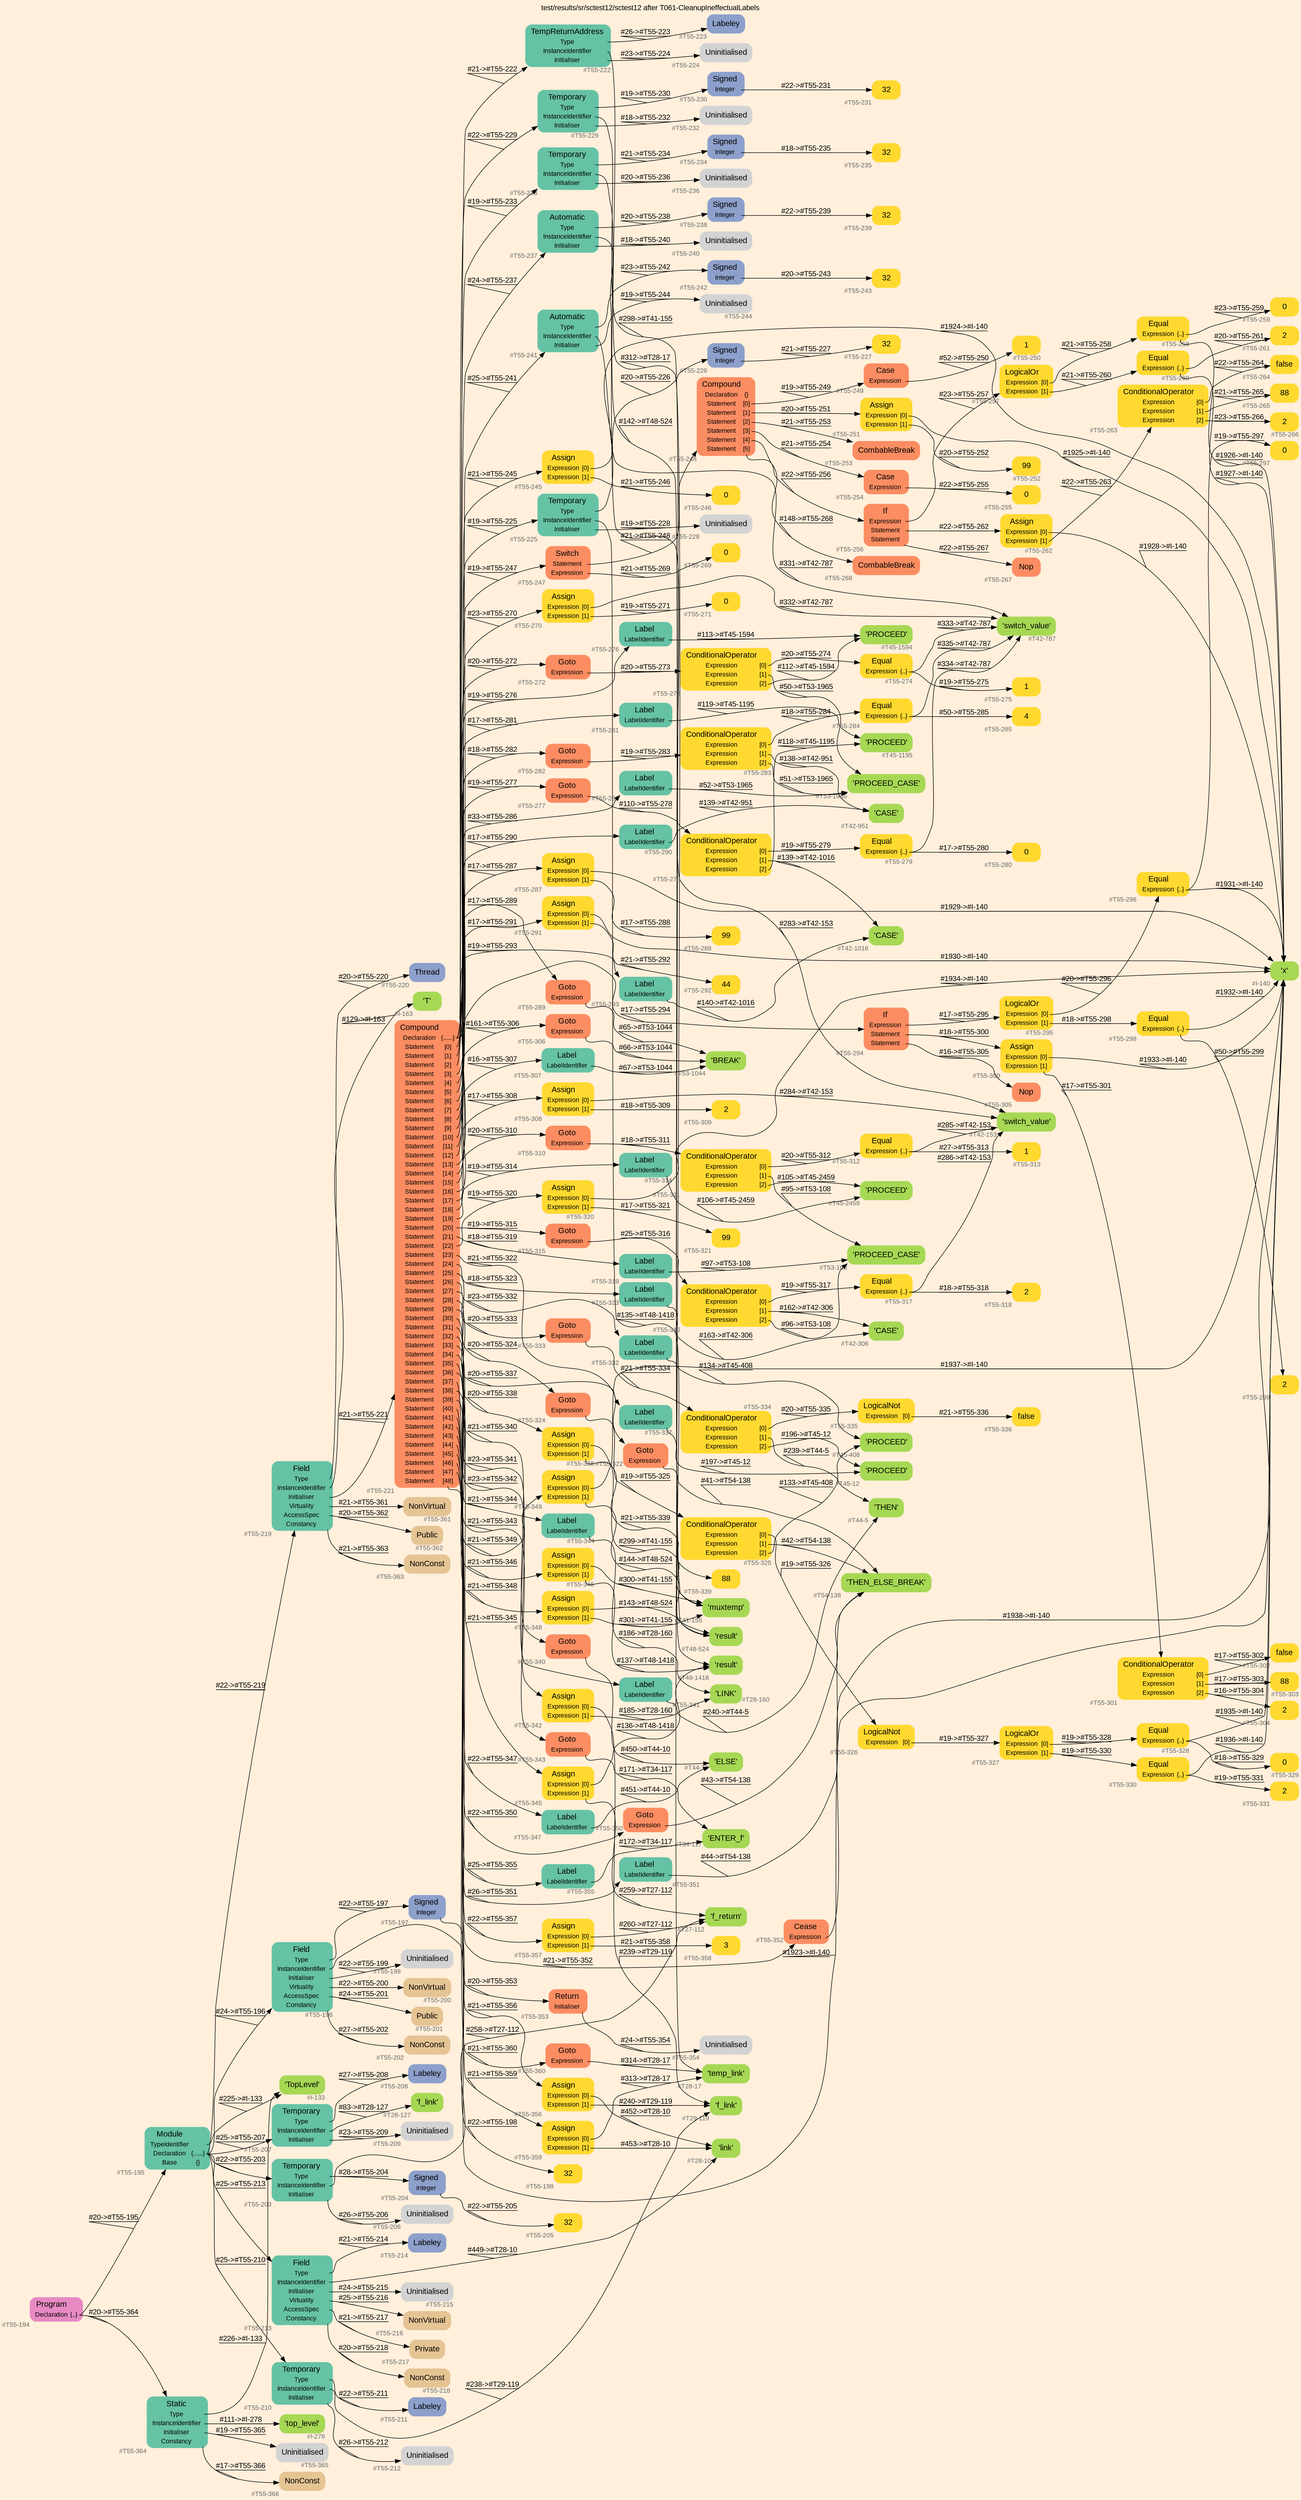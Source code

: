 digraph "test/results/sr/sctest12/sctest12 after T061-CleanupIneffectualLabels" {
label = "test/results/sr/sctest12/sctest12 after T061-CleanupIneffectualLabels"
labelloc = t
graph [
    rankdir = "LR"
    ranksep = 0.3
    bgcolor = antiquewhite1
    color = black
    fontcolor = black
    fontname = "Arial"
];
node [
    fontname = "Arial"
];
edge [
    fontname = "Arial"
];

// -------------------- node figure --------------------
// -------- block #T55-194 ----------
"#T55-194" [
    fillcolor = "/set28/4"
    xlabel = "#T55-194"
    fontsize = "12"
    fontcolor = grey40
    shape = "plaintext"
    label = <<TABLE BORDER="0" CELLBORDER="0" CELLSPACING="0">
     <TR><TD><FONT COLOR="black" POINT-SIZE="15">Program</FONT></TD></TR>
     <TR><TD><FONT COLOR="black" POINT-SIZE="12">Declaration</FONT></TD><TD PORT="port0"><FONT COLOR="black" POINT-SIZE="12">{..}</FONT></TD></TR>
    </TABLE>>
    style = "rounded,filled"
];

// -------- block #T55-195 ----------
"#T55-195" [
    fillcolor = "/set28/1"
    xlabel = "#T55-195"
    fontsize = "12"
    fontcolor = grey40
    shape = "plaintext"
    label = <<TABLE BORDER="0" CELLBORDER="0" CELLSPACING="0">
     <TR><TD><FONT COLOR="black" POINT-SIZE="15">Module</FONT></TD></TR>
     <TR><TD><FONT COLOR="black" POINT-SIZE="12">TypeIdentifier</FONT></TD><TD PORT="port0"></TD></TR>
     <TR><TD><FONT COLOR="black" POINT-SIZE="12">Declaration</FONT></TD><TD PORT="port1"><FONT COLOR="black" POINT-SIZE="12">{......}</FONT></TD></TR>
     <TR><TD><FONT COLOR="black" POINT-SIZE="12">Base</FONT></TD><TD PORT="port2"><FONT COLOR="black" POINT-SIZE="12">{}</FONT></TD></TR>
    </TABLE>>
    style = "rounded,filled"
];

// -------- block #I-133 ----------
"#I-133" [
    fillcolor = "/set28/5"
    xlabel = "#I-133"
    fontsize = "12"
    fontcolor = grey40
    shape = "plaintext"
    label = <<TABLE BORDER="0" CELLBORDER="0" CELLSPACING="0">
     <TR><TD><FONT COLOR="black" POINT-SIZE="15">'TopLevel'</FONT></TD></TR>
    </TABLE>>
    style = "rounded,filled"
];

// -------- block #T55-196 ----------
"#T55-196" [
    fillcolor = "/set28/1"
    xlabel = "#T55-196"
    fontsize = "12"
    fontcolor = grey40
    shape = "plaintext"
    label = <<TABLE BORDER="0" CELLBORDER="0" CELLSPACING="0">
     <TR><TD><FONT COLOR="black" POINT-SIZE="15">Field</FONT></TD></TR>
     <TR><TD><FONT COLOR="black" POINT-SIZE="12">Type</FONT></TD><TD PORT="port0"></TD></TR>
     <TR><TD><FONT COLOR="black" POINT-SIZE="12">InstanceIdentifier</FONT></TD><TD PORT="port1"></TD></TR>
     <TR><TD><FONT COLOR="black" POINT-SIZE="12">Initialiser</FONT></TD><TD PORT="port2"></TD></TR>
     <TR><TD><FONT COLOR="black" POINT-SIZE="12">Virtuality</FONT></TD><TD PORT="port3"></TD></TR>
     <TR><TD><FONT COLOR="black" POINT-SIZE="12">AccessSpec</FONT></TD><TD PORT="port4"></TD></TR>
     <TR><TD><FONT COLOR="black" POINT-SIZE="12">Constancy</FONT></TD><TD PORT="port5"></TD></TR>
    </TABLE>>
    style = "rounded,filled"
];

// -------- block #T55-197 ----------
"#T55-197" [
    fillcolor = "/set28/3"
    xlabel = "#T55-197"
    fontsize = "12"
    fontcolor = grey40
    shape = "plaintext"
    label = <<TABLE BORDER="0" CELLBORDER="0" CELLSPACING="0">
     <TR><TD><FONT COLOR="black" POINT-SIZE="15">Signed</FONT></TD></TR>
     <TR><TD><FONT COLOR="black" POINT-SIZE="12">Integer</FONT></TD><TD PORT="port0"></TD></TR>
    </TABLE>>
    style = "rounded,filled"
];

// -------- block #T55-198 ----------
"#T55-198" [
    fillcolor = "/set28/6"
    xlabel = "#T55-198"
    fontsize = "12"
    fontcolor = grey40
    shape = "plaintext"
    label = <<TABLE BORDER="0" CELLBORDER="0" CELLSPACING="0">
     <TR><TD><FONT COLOR="black" POINT-SIZE="15">32</FONT></TD></TR>
    </TABLE>>
    style = "rounded,filled"
];

// -------- block #I-140 ----------
"#I-140" [
    fillcolor = "/set28/5"
    xlabel = "#I-140"
    fontsize = "12"
    fontcolor = grey40
    shape = "plaintext"
    label = <<TABLE BORDER="0" CELLBORDER="0" CELLSPACING="0">
     <TR><TD><FONT COLOR="black" POINT-SIZE="15">'x'</FONT></TD></TR>
    </TABLE>>
    style = "rounded,filled"
];

// -------- block #T55-199 ----------
"#T55-199" [
    xlabel = "#T55-199"
    fontsize = "12"
    fontcolor = grey40
    shape = "plaintext"
    label = <<TABLE BORDER="0" CELLBORDER="0" CELLSPACING="0">
     <TR><TD><FONT COLOR="black" POINT-SIZE="15">Uninitialised</FONT></TD></TR>
    </TABLE>>
    style = "rounded,filled"
];

// -------- block #T55-200 ----------
"#T55-200" [
    fillcolor = "/set28/7"
    xlabel = "#T55-200"
    fontsize = "12"
    fontcolor = grey40
    shape = "plaintext"
    label = <<TABLE BORDER="0" CELLBORDER="0" CELLSPACING="0">
     <TR><TD><FONT COLOR="black" POINT-SIZE="15">NonVirtual</FONT></TD></TR>
    </TABLE>>
    style = "rounded,filled"
];

// -------- block #T55-201 ----------
"#T55-201" [
    fillcolor = "/set28/7"
    xlabel = "#T55-201"
    fontsize = "12"
    fontcolor = grey40
    shape = "plaintext"
    label = <<TABLE BORDER="0" CELLBORDER="0" CELLSPACING="0">
     <TR><TD><FONT COLOR="black" POINT-SIZE="15">Public</FONT></TD></TR>
    </TABLE>>
    style = "rounded,filled"
];

// -------- block #T55-202 ----------
"#T55-202" [
    fillcolor = "/set28/7"
    xlabel = "#T55-202"
    fontsize = "12"
    fontcolor = grey40
    shape = "plaintext"
    label = <<TABLE BORDER="0" CELLBORDER="0" CELLSPACING="0">
     <TR><TD><FONT COLOR="black" POINT-SIZE="15">NonConst</FONT></TD></TR>
    </TABLE>>
    style = "rounded,filled"
];

// -------- block #T55-203 ----------
"#T55-203" [
    fillcolor = "/set28/1"
    xlabel = "#T55-203"
    fontsize = "12"
    fontcolor = grey40
    shape = "plaintext"
    label = <<TABLE BORDER="0" CELLBORDER="0" CELLSPACING="0">
     <TR><TD><FONT COLOR="black" POINT-SIZE="15">Temporary</FONT></TD></TR>
     <TR><TD><FONT COLOR="black" POINT-SIZE="12">Type</FONT></TD><TD PORT="port0"></TD></TR>
     <TR><TD><FONT COLOR="black" POINT-SIZE="12">InstanceIdentifier</FONT></TD><TD PORT="port1"></TD></TR>
     <TR><TD><FONT COLOR="black" POINT-SIZE="12">Initialiser</FONT></TD><TD PORT="port2"></TD></TR>
    </TABLE>>
    style = "rounded,filled"
];

// -------- block #T55-204 ----------
"#T55-204" [
    fillcolor = "/set28/3"
    xlabel = "#T55-204"
    fontsize = "12"
    fontcolor = grey40
    shape = "plaintext"
    label = <<TABLE BORDER="0" CELLBORDER="0" CELLSPACING="0">
     <TR><TD><FONT COLOR="black" POINT-SIZE="15">Signed</FONT></TD></TR>
     <TR><TD><FONT COLOR="black" POINT-SIZE="12">Integer</FONT></TD><TD PORT="port0"></TD></TR>
    </TABLE>>
    style = "rounded,filled"
];

// -------- block #T55-205 ----------
"#T55-205" [
    fillcolor = "/set28/6"
    xlabel = "#T55-205"
    fontsize = "12"
    fontcolor = grey40
    shape = "plaintext"
    label = <<TABLE BORDER="0" CELLBORDER="0" CELLSPACING="0">
     <TR><TD><FONT COLOR="black" POINT-SIZE="15">32</FONT></TD></TR>
    </TABLE>>
    style = "rounded,filled"
];

// -------- block #T27-112 ----------
"#T27-112" [
    fillcolor = "/set28/5"
    xlabel = "#T27-112"
    fontsize = "12"
    fontcolor = grey40
    shape = "plaintext"
    label = <<TABLE BORDER="0" CELLBORDER="0" CELLSPACING="0">
     <TR><TD><FONT COLOR="black" POINT-SIZE="15">'f_return'</FONT></TD></TR>
    </TABLE>>
    style = "rounded,filled"
];

// -------- block #T55-206 ----------
"#T55-206" [
    xlabel = "#T55-206"
    fontsize = "12"
    fontcolor = grey40
    shape = "plaintext"
    label = <<TABLE BORDER="0" CELLBORDER="0" CELLSPACING="0">
     <TR><TD><FONT COLOR="black" POINT-SIZE="15">Uninitialised</FONT></TD></TR>
    </TABLE>>
    style = "rounded,filled"
];

// -------- block #T55-207 ----------
"#T55-207" [
    fillcolor = "/set28/1"
    xlabel = "#T55-207"
    fontsize = "12"
    fontcolor = grey40
    shape = "plaintext"
    label = <<TABLE BORDER="0" CELLBORDER="0" CELLSPACING="0">
     <TR><TD><FONT COLOR="black" POINT-SIZE="15">Temporary</FONT></TD></TR>
     <TR><TD><FONT COLOR="black" POINT-SIZE="12">Type</FONT></TD><TD PORT="port0"></TD></TR>
     <TR><TD><FONT COLOR="black" POINT-SIZE="12">InstanceIdentifier</FONT></TD><TD PORT="port1"></TD></TR>
     <TR><TD><FONT COLOR="black" POINT-SIZE="12">Initialiser</FONT></TD><TD PORT="port2"></TD></TR>
    </TABLE>>
    style = "rounded,filled"
];

// -------- block #T55-208 ----------
"#T55-208" [
    fillcolor = "/set28/3"
    xlabel = "#T55-208"
    fontsize = "12"
    fontcolor = grey40
    shape = "plaintext"
    label = <<TABLE BORDER="0" CELLBORDER="0" CELLSPACING="0">
     <TR><TD><FONT COLOR="black" POINT-SIZE="15">Labeley</FONT></TD></TR>
    </TABLE>>
    style = "rounded,filled"
];

// -------- block #T28-127 ----------
"#T28-127" [
    fillcolor = "/set28/5"
    xlabel = "#T28-127"
    fontsize = "12"
    fontcolor = grey40
    shape = "plaintext"
    label = <<TABLE BORDER="0" CELLBORDER="0" CELLSPACING="0">
     <TR><TD><FONT COLOR="black" POINT-SIZE="15">'f_link'</FONT></TD></TR>
    </TABLE>>
    style = "rounded,filled"
];

// -------- block #T55-209 ----------
"#T55-209" [
    xlabel = "#T55-209"
    fontsize = "12"
    fontcolor = grey40
    shape = "plaintext"
    label = <<TABLE BORDER="0" CELLBORDER="0" CELLSPACING="0">
     <TR><TD><FONT COLOR="black" POINT-SIZE="15">Uninitialised</FONT></TD></TR>
    </TABLE>>
    style = "rounded,filled"
];

// -------- block #T55-210 ----------
"#T55-210" [
    fillcolor = "/set28/1"
    xlabel = "#T55-210"
    fontsize = "12"
    fontcolor = grey40
    shape = "plaintext"
    label = <<TABLE BORDER="0" CELLBORDER="0" CELLSPACING="0">
     <TR><TD><FONT COLOR="black" POINT-SIZE="15">Temporary</FONT></TD></TR>
     <TR><TD><FONT COLOR="black" POINT-SIZE="12">Type</FONT></TD><TD PORT="port0"></TD></TR>
     <TR><TD><FONT COLOR="black" POINT-SIZE="12">InstanceIdentifier</FONT></TD><TD PORT="port1"></TD></TR>
     <TR><TD><FONT COLOR="black" POINT-SIZE="12">Initialiser</FONT></TD><TD PORT="port2"></TD></TR>
    </TABLE>>
    style = "rounded,filled"
];

// -------- block #T55-211 ----------
"#T55-211" [
    fillcolor = "/set28/3"
    xlabel = "#T55-211"
    fontsize = "12"
    fontcolor = grey40
    shape = "plaintext"
    label = <<TABLE BORDER="0" CELLBORDER="0" CELLSPACING="0">
     <TR><TD><FONT COLOR="black" POINT-SIZE="15">Labeley</FONT></TD></TR>
    </TABLE>>
    style = "rounded,filled"
];

// -------- block #T29-119 ----------
"#T29-119" [
    fillcolor = "/set28/5"
    xlabel = "#T29-119"
    fontsize = "12"
    fontcolor = grey40
    shape = "plaintext"
    label = <<TABLE BORDER="0" CELLBORDER="0" CELLSPACING="0">
     <TR><TD><FONT COLOR="black" POINT-SIZE="15">'f_link'</FONT></TD></TR>
    </TABLE>>
    style = "rounded,filled"
];

// -------- block #T55-212 ----------
"#T55-212" [
    xlabel = "#T55-212"
    fontsize = "12"
    fontcolor = grey40
    shape = "plaintext"
    label = <<TABLE BORDER="0" CELLBORDER="0" CELLSPACING="0">
     <TR><TD><FONT COLOR="black" POINT-SIZE="15">Uninitialised</FONT></TD></TR>
    </TABLE>>
    style = "rounded,filled"
];

// -------- block #T55-213 ----------
"#T55-213" [
    fillcolor = "/set28/1"
    xlabel = "#T55-213"
    fontsize = "12"
    fontcolor = grey40
    shape = "plaintext"
    label = <<TABLE BORDER="0" CELLBORDER="0" CELLSPACING="0">
     <TR><TD><FONT COLOR="black" POINT-SIZE="15">Field</FONT></TD></TR>
     <TR><TD><FONT COLOR="black" POINT-SIZE="12">Type</FONT></TD><TD PORT="port0"></TD></TR>
     <TR><TD><FONT COLOR="black" POINT-SIZE="12">InstanceIdentifier</FONT></TD><TD PORT="port1"></TD></TR>
     <TR><TD><FONT COLOR="black" POINT-SIZE="12">Initialiser</FONT></TD><TD PORT="port2"></TD></TR>
     <TR><TD><FONT COLOR="black" POINT-SIZE="12">Virtuality</FONT></TD><TD PORT="port3"></TD></TR>
     <TR><TD><FONT COLOR="black" POINT-SIZE="12">AccessSpec</FONT></TD><TD PORT="port4"></TD></TR>
     <TR><TD><FONT COLOR="black" POINT-SIZE="12">Constancy</FONT></TD><TD PORT="port5"></TD></TR>
    </TABLE>>
    style = "rounded,filled"
];

// -------- block #T55-214 ----------
"#T55-214" [
    fillcolor = "/set28/3"
    xlabel = "#T55-214"
    fontsize = "12"
    fontcolor = grey40
    shape = "plaintext"
    label = <<TABLE BORDER="0" CELLBORDER="0" CELLSPACING="0">
     <TR><TD><FONT COLOR="black" POINT-SIZE="15">Labeley</FONT></TD></TR>
    </TABLE>>
    style = "rounded,filled"
];

// -------- block #T28-10 ----------
"#T28-10" [
    fillcolor = "/set28/5"
    xlabel = "#T28-10"
    fontsize = "12"
    fontcolor = grey40
    shape = "plaintext"
    label = <<TABLE BORDER="0" CELLBORDER="0" CELLSPACING="0">
     <TR><TD><FONT COLOR="black" POINT-SIZE="15">'link'</FONT></TD></TR>
    </TABLE>>
    style = "rounded,filled"
];

// -------- block #T55-215 ----------
"#T55-215" [
    xlabel = "#T55-215"
    fontsize = "12"
    fontcolor = grey40
    shape = "plaintext"
    label = <<TABLE BORDER="0" CELLBORDER="0" CELLSPACING="0">
     <TR><TD><FONT COLOR="black" POINT-SIZE="15">Uninitialised</FONT></TD></TR>
    </TABLE>>
    style = "rounded,filled"
];

// -------- block #T55-216 ----------
"#T55-216" [
    fillcolor = "/set28/7"
    xlabel = "#T55-216"
    fontsize = "12"
    fontcolor = grey40
    shape = "plaintext"
    label = <<TABLE BORDER="0" CELLBORDER="0" CELLSPACING="0">
     <TR><TD><FONT COLOR="black" POINT-SIZE="15">NonVirtual</FONT></TD></TR>
    </TABLE>>
    style = "rounded,filled"
];

// -------- block #T55-217 ----------
"#T55-217" [
    fillcolor = "/set28/7"
    xlabel = "#T55-217"
    fontsize = "12"
    fontcolor = grey40
    shape = "plaintext"
    label = <<TABLE BORDER="0" CELLBORDER="0" CELLSPACING="0">
     <TR><TD><FONT COLOR="black" POINT-SIZE="15">Private</FONT></TD></TR>
    </TABLE>>
    style = "rounded,filled"
];

// -------- block #T55-218 ----------
"#T55-218" [
    fillcolor = "/set28/7"
    xlabel = "#T55-218"
    fontsize = "12"
    fontcolor = grey40
    shape = "plaintext"
    label = <<TABLE BORDER="0" CELLBORDER="0" CELLSPACING="0">
     <TR><TD><FONT COLOR="black" POINT-SIZE="15">NonConst</FONT></TD></TR>
    </TABLE>>
    style = "rounded,filled"
];

// -------- block #T55-219 ----------
"#T55-219" [
    fillcolor = "/set28/1"
    xlabel = "#T55-219"
    fontsize = "12"
    fontcolor = grey40
    shape = "plaintext"
    label = <<TABLE BORDER="0" CELLBORDER="0" CELLSPACING="0">
     <TR><TD><FONT COLOR="black" POINT-SIZE="15">Field</FONT></TD></TR>
     <TR><TD><FONT COLOR="black" POINT-SIZE="12">Type</FONT></TD><TD PORT="port0"></TD></TR>
     <TR><TD><FONT COLOR="black" POINT-SIZE="12">InstanceIdentifier</FONT></TD><TD PORT="port1"></TD></TR>
     <TR><TD><FONT COLOR="black" POINT-SIZE="12">Initialiser</FONT></TD><TD PORT="port2"></TD></TR>
     <TR><TD><FONT COLOR="black" POINT-SIZE="12">Virtuality</FONT></TD><TD PORT="port3"></TD></TR>
     <TR><TD><FONT COLOR="black" POINT-SIZE="12">AccessSpec</FONT></TD><TD PORT="port4"></TD></TR>
     <TR><TD><FONT COLOR="black" POINT-SIZE="12">Constancy</FONT></TD><TD PORT="port5"></TD></TR>
    </TABLE>>
    style = "rounded,filled"
];

// -------- block #T55-220 ----------
"#T55-220" [
    fillcolor = "/set28/3"
    xlabel = "#T55-220"
    fontsize = "12"
    fontcolor = grey40
    shape = "plaintext"
    label = <<TABLE BORDER="0" CELLBORDER="0" CELLSPACING="0">
     <TR><TD><FONT COLOR="black" POINT-SIZE="15">Thread</FONT></TD></TR>
    </TABLE>>
    style = "rounded,filled"
];

// -------- block #I-163 ----------
"#I-163" [
    fillcolor = "/set28/5"
    xlabel = "#I-163"
    fontsize = "12"
    fontcolor = grey40
    shape = "plaintext"
    label = <<TABLE BORDER="0" CELLBORDER="0" CELLSPACING="0">
     <TR><TD><FONT COLOR="black" POINT-SIZE="15">'T'</FONT></TD></TR>
    </TABLE>>
    style = "rounded,filled"
];

// -------- block #T55-221 ----------
"#T55-221" [
    fillcolor = "/set28/2"
    xlabel = "#T55-221"
    fontsize = "12"
    fontcolor = grey40
    shape = "plaintext"
    label = <<TABLE BORDER="0" CELLBORDER="0" CELLSPACING="0">
     <TR><TD><FONT COLOR="black" POINT-SIZE="15">Compound</FONT></TD></TR>
     <TR><TD><FONT COLOR="black" POINT-SIZE="12">Declaration</FONT></TD><TD PORT="port0"><FONT COLOR="black" POINT-SIZE="12">{......}</FONT></TD></TR>
     <TR><TD><FONT COLOR="black" POINT-SIZE="12">Statement</FONT></TD><TD PORT="port1"><FONT COLOR="black" POINT-SIZE="12">[0]</FONT></TD></TR>
     <TR><TD><FONT COLOR="black" POINT-SIZE="12">Statement</FONT></TD><TD PORT="port2"><FONT COLOR="black" POINT-SIZE="12">[1]</FONT></TD></TR>
     <TR><TD><FONT COLOR="black" POINT-SIZE="12">Statement</FONT></TD><TD PORT="port3"><FONT COLOR="black" POINT-SIZE="12">[2]</FONT></TD></TR>
     <TR><TD><FONT COLOR="black" POINT-SIZE="12">Statement</FONT></TD><TD PORT="port4"><FONT COLOR="black" POINT-SIZE="12">[3]</FONT></TD></TR>
     <TR><TD><FONT COLOR="black" POINT-SIZE="12">Statement</FONT></TD><TD PORT="port5"><FONT COLOR="black" POINT-SIZE="12">[4]</FONT></TD></TR>
     <TR><TD><FONT COLOR="black" POINT-SIZE="12">Statement</FONT></TD><TD PORT="port6"><FONT COLOR="black" POINT-SIZE="12">[5]</FONT></TD></TR>
     <TR><TD><FONT COLOR="black" POINT-SIZE="12">Statement</FONT></TD><TD PORT="port7"><FONT COLOR="black" POINT-SIZE="12">[6]</FONT></TD></TR>
     <TR><TD><FONT COLOR="black" POINT-SIZE="12">Statement</FONT></TD><TD PORT="port8"><FONT COLOR="black" POINT-SIZE="12">[7]</FONT></TD></TR>
     <TR><TD><FONT COLOR="black" POINT-SIZE="12">Statement</FONT></TD><TD PORT="port9"><FONT COLOR="black" POINT-SIZE="12">[8]</FONT></TD></TR>
     <TR><TD><FONT COLOR="black" POINT-SIZE="12">Statement</FONT></TD><TD PORT="port10"><FONT COLOR="black" POINT-SIZE="12">[9]</FONT></TD></TR>
     <TR><TD><FONT COLOR="black" POINT-SIZE="12">Statement</FONT></TD><TD PORT="port11"><FONT COLOR="black" POINT-SIZE="12">[10]</FONT></TD></TR>
     <TR><TD><FONT COLOR="black" POINT-SIZE="12">Statement</FONT></TD><TD PORT="port12"><FONT COLOR="black" POINT-SIZE="12">[11]</FONT></TD></TR>
     <TR><TD><FONT COLOR="black" POINT-SIZE="12">Statement</FONT></TD><TD PORT="port13"><FONT COLOR="black" POINT-SIZE="12">[12]</FONT></TD></TR>
     <TR><TD><FONT COLOR="black" POINT-SIZE="12">Statement</FONT></TD><TD PORT="port14"><FONT COLOR="black" POINT-SIZE="12">[13]</FONT></TD></TR>
     <TR><TD><FONT COLOR="black" POINT-SIZE="12">Statement</FONT></TD><TD PORT="port15"><FONT COLOR="black" POINT-SIZE="12">[14]</FONT></TD></TR>
     <TR><TD><FONT COLOR="black" POINT-SIZE="12">Statement</FONT></TD><TD PORT="port16"><FONT COLOR="black" POINT-SIZE="12">[15]</FONT></TD></TR>
     <TR><TD><FONT COLOR="black" POINT-SIZE="12">Statement</FONT></TD><TD PORT="port17"><FONT COLOR="black" POINT-SIZE="12">[16]</FONT></TD></TR>
     <TR><TD><FONT COLOR="black" POINT-SIZE="12">Statement</FONT></TD><TD PORT="port18"><FONT COLOR="black" POINT-SIZE="12">[17]</FONT></TD></TR>
     <TR><TD><FONT COLOR="black" POINT-SIZE="12">Statement</FONT></TD><TD PORT="port19"><FONT COLOR="black" POINT-SIZE="12">[18]</FONT></TD></TR>
     <TR><TD><FONT COLOR="black" POINT-SIZE="12">Statement</FONT></TD><TD PORT="port20"><FONT COLOR="black" POINT-SIZE="12">[19]</FONT></TD></TR>
     <TR><TD><FONT COLOR="black" POINT-SIZE="12">Statement</FONT></TD><TD PORT="port21"><FONT COLOR="black" POINT-SIZE="12">[20]</FONT></TD></TR>
     <TR><TD><FONT COLOR="black" POINT-SIZE="12">Statement</FONT></TD><TD PORT="port22"><FONT COLOR="black" POINT-SIZE="12">[21]</FONT></TD></TR>
     <TR><TD><FONT COLOR="black" POINT-SIZE="12">Statement</FONT></TD><TD PORT="port23"><FONT COLOR="black" POINT-SIZE="12">[22]</FONT></TD></TR>
     <TR><TD><FONT COLOR="black" POINT-SIZE="12">Statement</FONT></TD><TD PORT="port24"><FONT COLOR="black" POINT-SIZE="12">[23]</FONT></TD></TR>
     <TR><TD><FONT COLOR="black" POINT-SIZE="12">Statement</FONT></TD><TD PORT="port25"><FONT COLOR="black" POINT-SIZE="12">[24]</FONT></TD></TR>
     <TR><TD><FONT COLOR="black" POINT-SIZE="12">Statement</FONT></TD><TD PORT="port26"><FONT COLOR="black" POINT-SIZE="12">[25]</FONT></TD></TR>
     <TR><TD><FONT COLOR="black" POINT-SIZE="12">Statement</FONT></TD><TD PORT="port27"><FONT COLOR="black" POINT-SIZE="12">[26]</FONT></TD></TR>
     <TR><TD><FONT COLOR="black" POINT-SIZE="12">Statement</FONT></TD><TD PORT="port28"><FONT COLOR="black" POINT-SIZE="12">[27]</FONT></TD></TR>
     <TR><TD><FONT COLOR="black" POINT-SIZE="12">Statement</FONT></TD><TD PORT="port29"><FONT COLOR="black" POINT-SIZE="12">[28]</FONT></TD></TR>
     <TR><TD><FONT COLOR="black" POINT-SIZE="12">Statement</FONT></TD><TD PORT="port30"><FONT COLOR="black" POINT-SIZE="12">[29]</FONT></TD></TR>
     <TR><TD><FONT COLOR="black" POINT-SIZE="12">Statement</FONT></TD><TD PORT="port31"><FONT COLOR="black" POINT-SIZE="12">[30]</FONT></TD></TR>
     <TR><TD><FONT COLOR="black" POINT-SIZE="12">Statement</FONT></TD><TD PORT="port32"><FONT COLOR="black" POINT-SIZE="12">[31]</FONT></TD></TR>
     <TR><TD><FONT COLOR="black" POINT-SIZE="12">Statement</FONT></TD><TD PORT="port33"><FONT COLOR="black" POINT-SIZE="12">[32]</FONT></TD></TR>
     <TR><TD><FONT COLOR="black" POINT-SIZE="12">Statement</FONT></TD><TD PORT="port34"><FONT COLOR="black" POINT-SIZE="12">[33]</FONT></TD></TR>
     <TR><TD><FONT COLOR="black" POINT-SIZE="12">Statement</FONT></TD><TD PORT="port35"><FONT COLOR="black" POINT-SIZE="12">[34]</FONT></TD></TR>
     <TR><TD><FONT COLOR="black" POINT-SIZE="12">Statement</FONT></TD><TD PORT="port36"><FONT COLOR="black" POINT-SIZE="12">[35]</FONT></TD></TR>
     <TR><TD><FONT COLOR="black" POINT-SIZE="12">Statement</FONT></TD><TD PORT="port37"><FONT COLOR="black" POINT-SIZE="12">[36]</FONT></TD></TR>
     <TR><TD><FONT COLOR="black" POINT-SIZE="12">Statement</FONT></TD><TD PORT="port38"><FONT COLOR="black" POINT-SIZE="12">[37]</FONT></TD></TR>
     <TR><TD><FONT COLOR="black" POINT-SIZE="12">Statement</FONT></TD><TD PORT="port39"><FONT COLOR="black" POINT-SIZE="12">[38]</FONT></TD></TR>
     <TR><TD><FONT COLOR="black" POINT-SIZE="12">Statement</FONT></TD><TD PORT="port40"><FONT COLOR="black" POINT-SIZE="12">[39]</FONT></TD></TR>
     <TR><TD><FONT COLOR="black" POINT-SIZE="12">Statement</FONT></TD><TD PORT="port41"><FONT COLOR="black" POINT-SIZE="12">[40]</FONT></TD></TR>
     <TR><TD><FONT COLOR="black" POINT-SIZE="12">Statement</FONT></TD><TD PORT="port42"><FONT COLOR="black" POINT-SIZE="12">[41]</FONT></TD></TR>
     <TR><TD><FONT COLOR="black" POINT-SIZE="12">Statement</FONT></TD><TD PORT="port43"><FONT COLOR="black" POINT-SIZE="12">[42]</FONT></TD></TR>
     <TR><TD><FONT COLOR="black" POINT-SIZE="12">Statement</FONT></TD><TD PORT="port44"><FONT COLOR="black" POINT-SIZE="12">[43]</FONT></TD></TR>
     <TR><TD><FONT COLOR="black" POINT-SIZE="12">Statement</FONT></TD><TD PORT="port45"><FONT COLOR="black" POINT-SIZE="12">[44]</FONT></TD></TR>
     <TR><TD><FONT COLOR="black" POINT-SIZE="12">Statement</FONT></TD><TD PORT="port46"><FONT COLOR="black" POINT-SIZE="12">[45]</FONT></TD></TR>
     <TR><TD><FONT COLOR="black" POINT-SIZE="12">Statement</FONT></TD><TD PORT="port47"><FONT COLOR="black" POINT-SIZE="12">[46]</FONT></TD></TR>
     <TR><TD><FONT COLOR="black" POINT-SIZE="12">Statement</FONT></TD><TD PORT="port48"><FONT COLOR="black" POINT-SIZE="12">[47]</FONT></TD></TR>
     <TR><TD><FONT COLOR="black" POINT-SIZE="12">Statement</FONT></TD><TD PORT="port49"><FONT COLOR="black" POINT-SIZE="12">[48]</FONT></TD></TR>
    </TABLE>>
    style = "rounded,filled"
];

// -------- block #T55-222 ----------
"#T55-222" [
    fillcolor = "/set28/1"
    xlabel = "#T55-222"
    fontsize = "12"
    fontcolor = grey40
    shape = "plaintext"
    label = <<TABLE BORDER="0" CELLBORDER="0" CELLSPACING="0">
     <TR><TD><FONT COLOR="black" POINT-SIZE="15">TempReturnAddress</FONT></TD></TR>
     <TR><TD><FONT COLOR="black" POINT-SIZE="12">Type</FONT></TD><TD PORT="port0"></TD></TR>
     <TR><TD><FONT COLOR="black" POINT-SIZE="12">InstanceIdentifier</FONT></TD><TD PORT="port1"></TD></TR>
     <TR><TD><FONT COLOR="black" POINT-SIZE="12">Initialiser</FONT></TD><TD PORT="port2"></TD></TR>
    </TABLE>>
    style = "rounded,filled"
];

// -------- block #T55-223 ----------
"#T55-223" [
    fillcolor = "/set28/3"
    xlabel = "#T55-223"
    fontsize = "12"
    fontcolor = grey40
    shape = "plaintext"
    label = <<TABLE BORDER="0" CELLBORDER="0" CELLSPACING="0">
     <TR><TD><FONT COLOR="black" POINT-SIZE="15">Labeley</FONT></TD></TR>
    </TABLE>>
    style = "rounded,filled"
];

// -------- block #T28-17 ----------
"#T28-17" [
    fillcolor = "/set28/5"
    xlabel = "#T28-17"
    fontsize = "12"
    fontcolor = grey40
    shape = "plaintext"
    label = <<TABLE BORDER="0" CELLBORDER="0" CELLSPACING="0">
     <TR><TD><FONT COLOR="black" POINT-SIZE="15">'temp_link'</FONT></TD></TR>
    </TABLE>>
    style = "rounded,filled"
];

// -------- block #T55-224 ----------
"#T55-224" [
    xlabel = "#T55-224"
    fontsize = "12"
    fontcolor = grey40
    shape = "plaintext"
    label = <<TABLE BORDER="0" CELLBORDER="0" CELLSPACING="0">
     <TR><TD><FONT COLOR="black" POINT-SIZE="15">Uninitialised</FONT></TD></TR>
    </TABLE>>
    style = "rounded,filled"
];

// -------- block #T55-225 ----------
"#T55-225" [
    fillcolor = "/set28/1"
    xlabel = "#T55-225"
    fontsize = "12"
    fontcolor = grey40
    shape = "plaintext"
    label = <<TABLE BORDER="0" CELLBORDER="0" CELLSPACING="0">
     <TR><TD><FONT COLOR="black" POINT-SIZE="15">Temporary</FONT></TD></TR>
     <TR><TD><FONT COLOR="black" POINT-SIZE="12">Type</FONT></TD><TD PORT="port0"></TD></TR>
     <TR><TD><FONT COLOR="black" POINT-SIZE="12">InstanceIdentifier</FONT></TD><TD PORT="port1"></TD></TR>
     <TR><TD><FONT COLOR="black" POINT-SIZE="12">Initialiser</FONT></TD><TD PORT="port2"></TD></TR>
    </TABLE>>
    style = "rounded,filled"
];

// -------- block #T55-226 ----------
"#T55-226" [
    fillcolor = "/set28/3"
    xlabel = "#T55-226"
    fontsize = "12"
    fontcolor = grey40
    shape = "plaintext"
    label = <<TABLE BORDER="0" CELLBORDER="0" CELLSPACING="0">
     <TR><TD><FONT COLOR="black" POINT-SIZE="15">Signed</FONT></TD></TR>
     <TR><TD><FONT COLOR="black" POINT-SIZE="12">Integer</FONT></TD><TD PORT="port0"></TD></TR>
    </TABLE>>
    style = "rounded,filled"
];

// -------- block #T55-227 ----------
"#T55-227" [
    fillcolor = "/set28/6"
    xlabel = "#T55-227"
    fontsize = "12"
    fontcolor = grey40
    shape = "plaintext"
    label = <<TABLE BORDER="0" CELLBORDER="0" CELLSPACING="0">
     <TR><TD><FONT COLOR="black" POINT-SIZE="15">32</FONT></TD></TR>
    </TABLE>>
    style = "rounded,filled"
];

// -------- block #T48-1418 ----------
"#T48-1418" [
    fillcolor = "/set28/5"
    xlabel = "#T48-1418"
    fontsize = "12"
    fontcolor = grey40
    shape = "plaintext"
    label = <<TABLE BORDER="0" CELLBORDER="0" CELLSPACING="0">
     <TR><TD><FONT COLOR="black" POINT-SIZE="15">'result'</FONT></TD></TR>
    </TABLE>>
    style = "rounded,filled"
];

// -------- block #T55-228 ----------
"#T55-228" [
    xlabel = "#T55-228"
    fontsize = "12"
    fontcolor = grey40
    shape = "plaintext"
    label = <<TABLE BORDER="0" CELLBORDER="0" CELLSPACING="0">
     <TR><TD><FONT COLOR="black" POINT-SIZE="15">Uninitialised</FONT></TD></TR>
    </TABLE>>
    style = "rounded,filled"
];

// -------- block #T55-229 ----------
"#T55-229" [
    fillcolor = "/set28/1"
    xlabel = "#T55-229"
    fontsize = "12"
    fontcolor = grey40
    shape = "plaintext"
    label = <<TABLE BORDER="0" CELLBORDER="0" CELLSPACING="0">
     <TR><TD><FONT COLOR="black" POINT-SIZE="15">Temporary</FONT></TD></TR>
     <TR><TD><FONT COLOR="black" POINT-SIZE="12">Type</FONT></TD><TD PORT="port0"></TD></TR>
     <TR><TD><FONT COLOR="black" POINT-SIZE="12">InstanceIdentifier</FONT></TD><TD PORT="port1"></TD></TR>
     <TR><TD><FONT COLOR="black" POINT-SIZE="12">Initialiser</FONT></TD><TD PORT="port2"></TD></TR>
    </TABLE>>
    style = "rounded,filled"
];

// -------- block #T55-230 ----------
"#T55-230" [
    fillcolor = "/set28/3"
    xlabel = "#T55-230"
    fontsize = "12"
    fontcolor = grey40
    shape = "plaintext"
    label = <<TABLE BORDER="0" CELLBORDER="0" CELLSPACING="0">
     <TR><TD><FONT COLOR="black" POINT-SIZE="15">Signed</FONT></TD></TR>
     <TR><TD><FONT COLOR="black" POINT-SIZE="12">Integer</FONT></TD><TD PORT="port0"></TD></TR>
    </TABLE>>
    style = "rounded,filled"
];

// -------- block #T55-231 ----------
"#T55-231" [
    fillcolor = "/set28/6"
    xlabel = "#T55-231"
    fontsize = "12"
    fontcolor = grey40
    shape = "plaintext"
    label = <<TABLE BORDER="0" CELLBORDER="0" CELLSPACING="0">
     <TR><TD><FONT COLOR="black" POINT-SIZE="15">32</FONT></TD></TR>
    </TABLE>>
    style = "rounded,filled"
];

// -------- block #T41-155 ----------
"#T41-155" [
    fillcolor = "/set28/5"
    xlabel = "#T41-155"
    fontsize = "12"
    fontcolor = grey40
    shape = "plaintext"
    label = <<TABLE BORDER="0" CELLBORDER="0" CELLSPACING="0">
     <TR><TD><FONT COLOR="black" POINT-SIZE="15">'muxtemp'</FONT></TD></TR>
    </TABLE>>
    style = "rounded,filled"
];

// -------- block #T55-232 ----------
"#T55-232" [
    xlabel = "#T55-232"
    fontsize = "12"
    fontcolor = grey40
    shape = "plaintext"
    label = <<TABLE BORDER="0" CELLBORDER="0" CELLSPACING="0">
     <TR><TD><FONT COLOR="black" POINT-SIZE="15">Uninitialised</FONT></TD></TR>
    </TABLE>>
    style = "rounded,filled"
];

// -------- block #T55-233 ----------
"#T55-233" [
    fillcolor = "/set28/1"
    xlabel = "#T55-233"
    fontsize = "12"
    fontcolor = grey40
    shape = "plaintext"
    label = <<TABLE BORDER="0" CELLBORDER="0" CELLSPACING="0">
     <TR><TD><FONT COLOR="black" POINT-SIZE="15">Temporary</FONT></TD></TR>
     <TR><TD><FONT COLOR="black" POINT-SIZE="12">Type</FONT></TD><TD PORT="port0"></TD></TR>
     <TR><TD><FONT COLOR="black" POINT-SIZE="12">InstanceIdentifier</FONT></TD><TD PORT="port1"></TD></TR>
     <TR><TD><FONT COLOR="black" POINT-SIZE="12">Initialiser</FONT></TD><TD PORT="port2"></TD></TR>
    </TABLE>>
    style = "rounded,filled"
];

// -------- block #T55-234 ----------
"#T55-234" [
    fillcolor = "/set28/3"
    xlabel = "#T55-234"
    fontsize = "12"
    fontcolor = grey40
    shape = "plaintext"
    label = <<TABLE BORDER="0" CELLBORDER="0" CELLSPACING="0">
     <TR><TD><FONT COLOR="black" POINT-SIZE="15">Signed</FONT></TD></TR>
     <TR><TD><FONT COLOR="black" POINT-SIZE="12">Integer</FONT></TD><TD PORT="port0"></TD></TR>
    </TABLE>>
    style = "rounded,filled"
];

// -------- block #T55-235 ----------
"#T55-235" [
    fillcolor = "/set28/6"
    xlabel = "#T55-235"
    fontsize = "12"
    fontcolor = grey40
    shape = "plaintext"
    label = <<TABLE BORDER="0" CELLBORDER="0" CELLSPACING="0">
     <TR><TD><FONT COLOR="black" POINT-SIZE="15">32</FONT></TD></TR>
    </TABLE>>
    style = "rounded,filled"
];

// -------- block #T48-524 ----------
"#T48-524" [
    fillcolor = "/set28/5"
    xlabel = "#T48-524"
    fontsize = "12"
    fontcolor = grey40
    shape = "plaintext"
    label = <<TABLE BORDER="0" CELLBORDER="0" CELLSPACING="0">
     <TR><TD><FONT COLOR="black" POINT-SIZE="15">'result'</FONT></TD></TR>
    </TABLE>>
    style = "rounded,filled"
];

// -------- block #T55-236 ----------
"#T55-236" [
    xlabel = "#T55-236"
    fontsize = "12"
    fontcolor = grey40
    shape = "plaintext"
    label = <<TABLE BORDER="0" CELLBORDER="0" CELLSPACING="0">
     <TR><TD><FONT COLOR="black" POINT-SIZE="15">Uninitialised</FONT></TD></TR>
    </TABLE>>
    style = "rounded,filled"
];

// -------- block #T55-237 ----------
"#T55-237" [
    fillcolor = "/set28/1"
    xlabel = "#T55-237"
    fontsize = "12"
    fontcolor = grey40
    shape = "plaintext"
    label = <<TABLE BORDER="0" CELLBORDER="0" CELLSPACING="0">
     <TR><TD><FONT COLOR="black" POINT-SIZE="15">Automatic</FONT></TD></TR>
     <TR><TD><FONT COLOR="black" POINT-SIZE="12">Type</FONT></TD><TD PORT="port0"></TD></TR>
     <TR><TD><FONT COLOR="black" POINT-SIZE="12">InstanceIdentifier</FONT></TD><TD PORT="port1"></TD></TR>
     <TR><TD><FONT COLOR="black" POINT-SIZE="12">Initialiser</FONT></TD><TD PORT="port2"></TD></TR>
    </TABLE>>
    style = "rounded,filled"
];

// -------- block #T55-238 ----------
"#T55-238" [
    fillcolor = "/set28/3"
    xlabel = "#T55-238"
    fontsize = "12"
    fontcolor = grey40
    shape = "plaintext"
    label = <<TABLE BORDER="0" CELLBORDER="0" CELLSPACING="0">
     <TR><TD><FONT COLOR="black" POINT-SIZE="15">Signed</FONT></TD></TR>
     <TR><TD><FONT COLOR="black" POINT-SIZE="12">Integer</FONT></TD><TD PORT="port0"></TD></TR>
    </TABLE>>
    style = "rounded,filled"
];

// -------- block #T55-239 ----------
"#T55-239" [
    fillcolor = "/set28/6"
    xlabel = "#T55-239"
    fontsize = "12"
    fontcolor = grey40
    shape = "plaintext"
    label = <<TABLE BORDER="0" CELLBORDER="0" CELLSPACING="0">
     <TR><TD><FONT COLOR="black" POINT-SIZE="15">32</FONT></TD></TR>
    </TABLE>>
    style = "rounded,filled"
];

// -------- block #T42-153 ----------
"#T42-153" [
    fillcolor = "/set28/5"
    xlabel = "#T42-153"
    fontsize = "12"
    fontcolor = grey40
    shape = "plaintext"
    label = <<TABLE BORDER="0" CELLBORDER="0" CELLSPACING="0">
     <TR><TD><FONT COLOR="black" POINT-SIZE="15">'switch_value'</FONT></TD></TR>
    </TABLE>>
    style = "rounded,filled"
];

// -------- block #T55-240 ----------
"#T55-240" [
    xlabel = "#T55-240"
    fontsize = "12"
    fontcolor = grey40
    shape = "plaintext"
    label = <<TABLE BORDER="0" CELLBORDER="0" CELLSPACING="0">
     <TR><TD><FONT COLOR="black" POINT-SIZE="15">Uninitialised</FONT></TD></TR>
    </TABLE>>
    style = "rounded,filled"
];

// -------- block #T55-241 ----------
"#T55-241" [
    fillcolor = "/set28/1"
    xlabel = "#T55-241"
    fontsize = "12"
    fontcolor = grey40
    shape = "plaintext"
    label = <<TABLE BORDER="0" CELLBORDER="0" CELLSPACING="0">
     <TR><TD><FONT COLOR="black" POINT-SIZE="15">Automatic</FONT></TD></TR>
     <TR><TD><FONT COLOR="black" POINT-SIZE="12">Type</FONT></TD><TD PORT="port0"></TD></TR>
     <TR><TD><FONT COLOR="black" POINT-SIZE="12">InstanceIdentifier</FONT></TD><TD PORT="port1"></TD></TR>
     <TR><TD><FONT COLOR="black" POINT-SIZE="12">Initialiser</FONT></TD><TD PORT="port2"></TD></TR>
    </TABLE>>
    style = "rounded,filled"
];

// -------- block #T55-242 ----------
"#T55-242" [
    fillcolor = "/set28/3"
    xlabel = "#T55-242"
    fontsize = "12"
    fontcolor = grey40
    shape = "plaintext"
    label = <<TABLE BORDER="0" CELLBORDER="0" CELLSPACING="0">
     <TR><TD><FONT COLOR="black" POINT-SIZE="15">Signed</FONT></TD></TR>
     <TR><TD><FONT COLOR="black" POINT-SIZE="12">Integer</FONT></TD><TD PORT="port0"></TD></TR>
    </TABLE>>
    style = "rounded,filled"
];

// -------- block #T55-243 ----------
"#T55-243" [
    fillcolor = "/set28/6"
    xlabel = "#T55-243"
    fontsize = "12"
    fontcolor = grey40
    shape = "plaintext"
    label = <<TABLE BORDER="0" CELLBORDER="0" CELLSPACING="0">
     <TR><TD><FONT COLOR="black" POINT-SIZE="15">32</FONT></TD></TR>
    </TABLE>>
    style = "rounded,filled"
];

// -------- block #T42-787 ----------
"#T42-787" [
    fillcolor = "/set28/5"
    xlabel = "#T42-787"
    fontsize = "12"
    fontcolor = grey40
    shape = "plaintext"
    label = <<TABLE BORDER="0" CELLBORDER="0" CELLSPACING="0">
     <TR><TD><FONT COLOR="black" POINT-SIZE="15">'switch_value'</FONT></TD></TR>
    </TABLE>>
    style = "rounded,filled"
];

// -------- block #T55-244 ----------
"#T55-244" [
    xlabel = "#T55-244"
    fontsize = "12"
    fontcolor = grey40
    shape = "plaintext"
    label = <<TABLE BORDER="0" CELLBORDER="0" CELLSPACING="0">
     <TR><TD><FONT COLOR="black" POINT-SIZE="15">Uninitialised</FONT></TD></TR>
    </TABLE>>
    style = "rounded,filled"
];

// -------- block #T55-245 ----------
"#T55-245" [
    fillcolor = "/set28/6"
    xlabel = "#T55-245"
    fontsize = "12"
    fontcolor = grey40
    shape = "plaintext"
    label = <<TABLE BORDER="0" CELLBORDER="0" CELLSPACING="0">
     <TR><TD><FONT COLOR="black" POINT-SIZE="15">Assign</FONT></TD></TR>
     <TR><TD><FONT COLOR="black" POINT-SIZE="12">Expression</FONT></TD><TD PORT="port0"><FONT COLOR="black" POINT-SIZE="12">[0]</FONT></TD></TR>
     <TR><TD><FONT COLOR="black" POINT-SIZE="12">Expression</FONT></TD><TD PORT="port1"><FONT COLOR="black" POINT-SIZE="12">[1]</FONT></TD></TR>
    </TABLE>>
    style = "rounded,filled"
];

// -------- block #T55-246 ----------
"#T55-246" [
    fillcolor = "/set28/6"
    xlabel = "#T55-246"
    fontsize = "12"
    fontcolor = grey40
    shape = "plaintext"
    label = <<TABLE BORDER="0" CELLBORDER="0" CELLSPACING="0">
     <TR><TD><FONT COLOR="black" POINT-SIZE="15">0</FONT></TD></TR>
    </TABLE>>
    style = "rounded,filled"
];

// -------- block #T55-247 ----------
"#T55-247" [
    fillcolor = "/set28/2"
    xlabel = "#T55-247"
    fontsize = "12"
    fontcolor = grey40
    shape = "plaintext"
    label = <<TABLE BORDER="0" CELLBORDER="0" CELLSPACING="0">
     <TR><TD><FONT COLOR="black" POINT-SIZE="15">Switch</FONT></TD></TR>
     <TR><TD><FONT COLOR="black" POINT-SIZE="12">Statement</FONT></TD><TD PORT="port0"></TD></TR>
     <TR><TD><FONT COLOR="black" POINT-SIZE="12">Expression</FONT></TD><TD PORT="port1"></TD></TR>
    </TABLE>>
    style = "rounded,filled"
];

// -------- block #T55-248 ----------
"#T55-248" [
    fillcolor = "/set28/2"
    xlabel = "#T55-248"
    fontsize = "12"
    fontcolor = grey40
    shape = "plaintext"
    label = <<TABLE BORDER="0" CELLBORDER="0" CELLSPACING="0">
     <TR><TD><FONT COLOR="black" POINT-SIZE="15">Compound</FONT></TD></TR>
     <TR><TD><FONT COLOR="black" POINT-SIZE="12">Declaration</FONT></TD><TD PORT="port0"><FONT COLOR="black" POINT-SIZE="12">{}</FONT></TD></TR>
     <TR><TD><FONT COLOR="black" POINT-SIZE="12">Statement</FONT></TD><TD PORT="port1"><FONT COLOR="black" POINT-SIZE="12">[0]</FONT></TD></TR>
     <TR><TD><FONT COLOR="black" POINT-SIZE="12">Statement</FONT></TD><TD PORT="port2"><FONT COLOR="black" POINT-SIZE="12">[1]</FONT></TD></TR>
     <TR><TD><FONT COLOR="black" POINT-SIZE="12">Statement</FONT></TD><TD PORT="port3"><FONT COLOR="black" POINT-SIZE="12">[2]</FONT></TD></TR>
     <TR><TD><FONT COLOR="black" POINT-SIZE="12">Statement</FONT></TD><TD PORT="port4"><FONT COLOR="black" POINT-SIZE="12">[3]</FONT></TD></TR>
     <TR><TD><FONT COLOR="black" POINT-SIZE="12">Statement</FONT></TD><TD PORT="port5"><FONT COLOR="black" POINT-SIZE="12">[4]</FONT></TD></TR>
     <TR><TD><FONT COLOR="black" POINT-SIZE="12">Statement</FONT></TD><TD PORT="port6"><FONT COLOR="black" POINT-SIZE="12">[5]</FONT></TD></TR>
    </TABLE>>
    style = "rounded,filled"
];

// -------- block #T55-249 ----------
"#T55-249" [
    fillcolor = "/set28/2"
    xlabel = "#T55-249"
    fontsize = "12"
    fontcolor = grey40
    shape = "plaintext"
    label = <<TABLE BORDER="0" CELLBORDER="0" CELLSPACING="0">
     <TR><TD><FONT COLOR="black" POINT-SIZE="15">Case</FONT></TD></TR>
     <TR><TD><FONT COLOR="black" POINT-SIZE="12">Expression</FONT></TD><TD PORT="port0"></TD></TR>
    </TABLE>>
    style = "rounded,filled"
];

// -------- block #T55-250 ----------
"#T55-250" [
    fillcolor = "/set28/6"
    xlabel = "#T55-250"
    fontsize = "12"
    fontcolor = grey40
    shape = "plaintext"
    label = <<TABLE BORDER="0" CELLBORDER="0" CELLSPACING="0">
     <TR><TD><FONT COLOR="black" POINT-SIZE="15">1</FONT></TD></TR>
    </TABLE>>
    style = "rounded,filled"
];

// -------- block #T55-251 ----------
"#T55-251" [
    fillcolor = "/set28/6"
    xlabel = "#T55-251"
    fontsize = "12"
    fontcolor = grey40
    shape = "plaintext"
    label = <<TABLE BORDER="0" CELLBORDER="0" CELLSPACING="0">
     <TR><TD><FONT COLOR="black" POINT-SIZE="15">Assign</FONT></TD></TR>
     <TR><TD><FONT COLOR="black" POINT-SIZE="12">Expression</FONT></TD><TD PORT="port0"><FONT COLOR="black" POINT-SIZE="12">[0]</FONT></TD></TR>
     <TR><TD><FONT COLOR="black" POINT-SIZE="12">Expression</FONT></TD><TD PORT="port1"><FONT COLOR="black" POINT-SIZE="12">[1]</FONT></TD></TR>
    </TABLE>>
    style = "rounded,filled"
];

// -------- block #T55-252 ----------
"#T55-252" [
    fillcolor = "/set28/6"
    xlabel = "#T55-252"
    fontsize = "12"
    fontcolor = grey40
    shape = "plaintext"
    label = <<TABLE BORDER="0" CELLBORDER="0" CELLSPACING="0">
     <TR><TD><FONT COLOR="black" POINT-SIZE="15">99</FONT></TD></TR>
    </TABLE>>
    style = "rounded,filled"
];

// -------- block #T55-253 ----------
"#T55-253" [
    fillcolor = "/set28/2"
    xlabel = "#T55-253"
    fontsize = "12"
    fontcolor = grey40
    shape = "plaintext"
    label = <<TABLE BORDER="0" CELLBORDER="0" CELLSPACING="0">
     <TR><TD><FONT COLOR="black" POINT-SIZE="15">CombableBreak</FONT></TD></TR>
    </TABLE>>
    style = "rounded,filled"
];

// -------- block #T55-254 ----------
"#T55-254" [
    fillcolor = "/set28/2"
    xlabel = "#T55-254"
    fontsize = "12"
    fontcolor = grey40
    shape = "plaintext"
    label = <<TABLE BORDER="0" CELLBORDER="0" CELLSPACING="0">
     <TR><TD><FONT COLOR="black" POINT-SIZE="15">Case</FONT></TD></TR>
     <TR><TD><FONT COLOR="black" POINT-SIZE="12">Expression</FONT></TD><TD PORT="port0"></TD></TR>
    </TABLE>>
    style = "rounded,filled"
];

// -------- block #T55-255 ----------
"#T55-255" [
    fillcolor = "/set28/6"
    xlabel = "#T55-255"
    fontsize = "12"
    fontcolor = grey40
    shape = "plaintext"
    label = <<TABLE BORDER="0" CELLBORDER="0" CELLSPACING="0">
     <TR><TD><FONT COLOR="black" POINT-SIZE="15">0</FONT></TD></TR>
    </TABLE>>
    style = "rounded,filled"
];

// -------- block #T55-256 ----------
"#T55-256" [
    fillcolor = "/set28/2"
    xlabel = "#T55-256"
    fontsize = "12"
    fontcolor = grey40
    shape = "plaintext"
    label = <<TABLE BORDER="0" CELLBORDER="0" CELLSPACING="0">
     <TR><TD><FONT COLOR="black" POINT-SIZE="15">If</FONT></TD></TR>
     <TR><TD><FONT COLOR="black" POINT-SIZE="12">Expression</FONT></TD><TD PORT="port0"></TD></TR>
     <TR><TD><FONT COLOR="black" POINT-SIZE="12">Statement</FONT></TD><TD PORT="port1"></TD></TR>
     <TR><TD><FONT COLOR="black" POINT-SIZE="12">Statement</FONT></TD><TD PORT="port2"></TD></TR>
    </TABLE>>
    style = "rounded,filled"
];

// -------- block #T55-257 ----------
"#T55-257" [
    fillcolor = "/set28/6"
    xlabel = "#T55-257"
    fontsize = "12"
    fontcolor = grey40
    shape = "plaintext"
    label = <<TABLE BORDER="0" CELLBORDER="0" CELLSPACING="0">
     <TR><TD><FONT COLOR="black" POINT-SIZE="15">LogicalOr</FONT></TD></TR>
     <TR><TD><FONT COLOR="black" POINT-SIZE="12">Expression</FONT></TD><TD PORT="port0"><FONT COLOR="black" POINT-SIZE="12">[0]</FONT></TD></TR>
     <TR><TD><FONT COLOR="black" POINT-SIZE="12">Expression</FONT></TD><TD PORT="port1"><FONT COLOR="black" POINT-SIZE="12">[1]</FONT></TD></TR>
    </TABLE>>
    style = "rounded,filled"
];

// -------- block #T55-258 ----------
"#T55-258" [
    fillcolor = "/set28/6"
    xlabel = "#T55-258"
    fontsize = "12"
    fontcolor = grey40
    shape = "plaintext"
    label = <<TABLE BORDER="0" CELLBORDER="0" CELLSPACING="0">
     <TR><TD><FONT COLOR="black" POINT-SIZE="15">Equal</FONT></TD></TR>
     <TR><TD><FONT COLOR="black" POINT-SIZE="12">Expression</FONT></TD><TD PORT="port0"><FONT COLOR="black" POINT-SIZE="12">{..}</FONT></TD></TR>
    </TABLE>>
    style = "rounded,filled"
];

// -------- block #T55-259 ----------
"#T55-259" [
    fillcolor = "/set28/6"
    xlabel = "#T55-259"
    fontsize = "12"
    fontcolor = grey40
    shape = "plaintext"
    label = <<TABLE BORDER="0" CELLBORDER="0" CELLSPACING="0">
     <TR><TD><FONT COLOR="black" POINT-SIZE="15">0</FONT></TD></TR>
    </TABLE>>
    style = "rounded,filled"
];

// -------- block #T55-260 ----------
"#T55-260" [
    fillcolor = "/set28/6"
    xlabel = "#T55-260"
    fontsize = "12"
    fontcolor = grey40
    shape = "plaintext"
    label = <<TABLE BORDER="0" CELLBORDER="0" CELLSPACING="0">
     <TR><TD><FONT COLOR="black" POINT-SIZE="15">Equal</FONT></TD></TR>
     <TR><TD><FONT COLOR="black" POINT-SIZE="12">Expression</FONT></TD><TD PORT="port0"><FONT COLOR="black" POINT-SIZE="12">{..}</FONT></TD></TR>
    </TABLE>>
    style = "rounded,filled"
];

// -------- block #T55-261 ----------
"#T55-261" [
    fillcolor = "/set28/6"
    xlabel = "#T55-261"
    fontsize = "12"
    fontcolor = grey40
    shape = "plaintext"
    label = <<TABLE BORDER="0" CELLBORDER="0" CELLSPACING="0">
     <TR><TD><FONT COLOR="black" POINT-SIZE="15">2</FONT></TD></TR>
    </TABLE>>
    style = "rounded,filled"
];

// -------- block #T55-262 ----------
"#T55-262" [
    fillcolor = "/set28/6"
    xlabel = "#T55-262"
    fontsize = "12"
    fontcolor = grey40
    shape = "plaintext"
    label = <<TABLE BORDER="0" CELLBORDER="0" CELLSPACING="0">
     <TR><TD><FONT COLOR="black" POINT-SIZE="15">Assign</FONT></TD></TR>
     <TR><TD><FONT COLOR="black" POINT-SIZE="12">Expression</FONT></TD><TD PORT="port0"><FONT COLOR="black" POINT-SIZE="12">[0]</FONT></TD></TR>
     <TR><TD><FONT COLOR="black" POINT-SIZE="12">Expression</FONT></TD><TD PORT="port1"><FONT COLOR="black" POINT-SIZE="12">[1]</FONT></TD></TR>
    </TABLE>>
    style = "rounded,filled"
];

// -------- block #T55-263 ----------
"#T55-263" [
    fillcolor = "/set28/6"
    xlabel = "#T55-263"
    fontsize = "12"
    fontcolor = grey40
    shape = "plaintext"
    label = <<TABLE BORDER="0" CELLBORDER="0" CELLSPACING="0">
     <TR><TD><FONT COLOR="black" POINT-SIZE="15">ConditionalOperator</FONT></TD></TR>
     <TR><TD><FONT COLOR="black" POINT-SIZE="12">Expression</FONT></TD><TD PORT="port0"><FONT COLOR="black" POINT-SIZE="12">[0]</FONT></TD></TR>
     <TR><TD><FONT COLOR="black" POINT-SIZE="12">Expression</FONT></TD><TD PORT="port1"><FONT COLOR="black" POINT-SIZE="12">[1]</FONT></TD></TR>
     <TR><TD><FONT COLOR="black" POINT-SIZE="12">Expression</FONT></TD><TD PORT="port2"><FONT COLOR="black" POINT-SIZE="12">[2]</FONT></TD></TR>
    </TABLE>>
    style = "rounded,filled"
];

// -------- block #T55-264 ----------
"#T55-264" [
    fillcolor = "/set28/6"
    xlabel = "#T55-264"
    fontsize = "12"
    fontcolor = grey40
    shape = "plaintext"
    label = <<TABLE BORDER="0" CELLBORDER="0" CELLSPACING="0">
     <TR><TD><FONT COLOR="black" POINT-SIZE="15">false</FONT></TD></TR>
    </TABLE>>
    style = "rounded,filled"
];

// -------- block #T55-265 ----------
"#T55-265" [
    fillcolor = "/set28/6"
    xlabel = "#T55-265"
    fontsize = "12"
    fontcolor = grey40
    shape = "plaintext"
    label = <<TABLE BORDER="0" CELLBORDER="0" CELLSPACING="0">
     <TR><TD><FONT COLOR="black" POINT-SIZE="15">88</FONT></TD></TR>
    </TABLE>>
    style = "rounded,filled"
];

// -------- block #T55-266 ----------
"#T55-266" [
    fillcolor = "/set28/6"
    xlabel = "#T55-266"
    fontsize = "12"
    fontcolor = grey40
    shape = "plaintext"
    label = <<TABLE BORDER="0" CELLBORDER="0" CELLSPACING="0">
     <TR><TD><FONT COLOR="black" POINT-SIZE="15">2</FONT></TD></TR>
    </TABLE>>
    style = "rounded,filled"
];

// -------- block #T55-267 ----------
"#T55-267" [
    fillcolor = "/set28/2"
    xlabel = "#T55-267"
    fontsize = "12"
    fontcolor = grey40
    shape = "plaintext"
    label = <<TABLE BORDER="0" CELLBORDER="0" CELLSPACING="0">
     <TR><TD><FONT COLOR="black" POINT-SIZE="15">Nop</FONT></TD></TR>
    </TABLE>>
    style = "rounded,filled"
];

// -------- block #T55-268 ----------
"#T55-268" [
    fillcolor = "/set28/2"
    xlabel = "#T55-268"
    fontsize = "12"
    fontcolor = grey40
    shape = "plaintext"
    label = <<TABLE BORDER="0" CELLBORDER="0" CELLSPACING="0">
     <TR><TD><FONT COLOR="black" POINT-SIZE="15">CombableBreak</FONT></TD></TR>
    </TABLE>>
    style = "rounded,filled"
];

// -------- block #T55-269 ----------
"#T55-269" [
    fillcolor = "/set28/6"
    xlabel = "#T55-269"
    fontsize = "12"
    fontcolor = grey40
    shape = "plaintext"
    label = <<TABLE BORDER="0" CELLBORDER="0" CELLSPACING="0">
     <TR><TD><FONT COLOR="black" POINT-SIZE="15">0</FONT></TD></TR>
    </TABLE>>
    style = "rounded,filled"
];

// -------- block #T55-270 ----------
"#T55-270" [
    fillcolor = "/set28/6"
    xlabel = "#T55-270"
    fontsize = "12"
    fontcolor = grey40
    shape = "plaintext"
    label = <<TABLE BORDER="0" CELLBORDER="0" CELLSPACING="0">
     <TR><TD><FONT COLOR="black" POINT-SIZE="15">Assign</FONT></TD></TR>
     <TR><TD><FONT COLOR="black" POINT-SIZE="12">Expression</FONT></TD><TD PORT="port0"><FONT COLOR="black" POINT-SIZE="12">[0]</FONT></TD></TR>
     <TR><TD><FONT COLOR="black" POINT-SIZE="12">Expression</FONT></TD><TD PORT="port1"><FONT COLOR="black" POINT-SIZE="12">[1]</FONT></TD></TR>
    </TABLE>>
    style = "rounded,filled"
];

// -------- block #T55-271 ----------
"#T55-271" [
    fillcolor = "/set28/6"
    xlabel = "#T55-271"
    fontsize = "12"
    fontcolor = grey40
    shape = "plaintext"
    label = <<TABLE BORDER="0" CELLBORDER="0" CELLSPACING="0">
     <TR><TD><FONT COLOR="black" POINT-SIZE="15">0</FONT></TD></TR>
    </TABLE>>
    style = "rounded,filled"
];

// -------- block #T55-272 ----------
"#T55-272" [
    fillcolor = "/set28/2"
    xlabel = "#T55-272"
    fontsize = "12"
    fontcolor = grey40
    shape = "plaintext"
    label = <<TABLE BORDER="0" CELLBORDER="0" CELLSPACING="0">
     <TR><TD><FONT COLOR="black" POINT-SIZE="15">Goto</FONT></TD></TR>
     <TR><TD><FONT COLOR="black" POINT-SIZE="12">Expression</FONT></TD><TD PORT="port0"></TD></TR>
    </TABLE>>
    style = "rounded,filled"
];

// -------- block #T55-273 ----------
"#T55-273" [
    fillcolor = "/set28/6"
    xlabel = "#T55-273"
    fontsize = "12"
    fontcolor = grey40
    shape = "plaintext"
    label = <<TABLE BORDER="0" CELLBORDER="0" CELLSPACING="0">
     <TR><TD><FONT COLOR="black" POINT-SIZE="15">ConditionalOperator</FONT></TD></TR>
     <TR><TD><FONT COLOR="black" POINT-SIZE="12">Expression</FONT></TD><TD PORT="port0"><FONT COLOR="black" POINT-SIZE="12">[0]</FONT></TD></TR>
     <TR><TD><FONT COLOR="black" POINT-SIZE="12">Expression</FONT></TD><TD PORT="port1"><FONT COLOR="black" POINT-SIZE="12">[1]</FONT></TD></TR>
     <TR><TD><FONT COLOR="black" POINT-SIZE="12">Expression</FONT></TD><TD PORT="port2"><FONT COLOR="black" POINT-SIZE="12">[2]</FONT></TD></TR>
    </TABLE>>
    style = "rounded,filled"
];

// -------- block #T55-274 ----------
"#T55-274" [
    fillcolor = "/set28/6"
    xlabel = "#T55-274"
    fontsize = "12"
    fontcolor = grey40
    shape = "plaintext"
    label = <<TABLE BORDER="0" CELLBORDER="0" CELLSPACING="0">
     <TR><TD><FONT COLOR="black" POINT-SIZE="15">Equal</FONT></TD></TR>
     <TR><TD><FONT COLOR="black" POINT-SIZE="12">Expression</FONT></TD><TD PORT="port0"><FONT COLOR="black" POINT-SIZE="12">{..}</FONT></TD></TR>
    </TABLE>>
    style = "rounded,filled"
];

// -------- block #T55-275 ----------
"#T55-275" [
    fillcolor = "/set28/6"
    xlabel = "#T55-275"
    fontsize = "12"
    fontcolor = grey40
    shape = "plaintext"
    label = <<TABLE BORDER="0" CELLBORDER="0" CELLSPACING="0">
     <TR><TD><FONT COLOR="black" POINT-SIZE="15">1</FONT></TD></TR>
    </TABLE>>
    style = "rounded,filled"
];

// -------- block #T53-1965 ----------
"#T53-1965" [
    fillcolor = "/set28/5"
    xlabel = "#T53-1965"
    fontsize = "12"
    fontcolor = grey40
    shape = "plaintext"
    label = <<TABLE BORDER="0" CELLBORDER="0" CELLSPACING="0">
     <TR><TD><FONT COLOR="black" POINT-SIZE="15">'PROCEED_CASE'</FONT></TD></TR>
    </TABLE>>
    style = "rounded,filled"
];

// -------- block #T45-1594 ----------
"#T45-1594" [
    fillcolor = "/set28/5"
    xlabel = "#T45-1594"
    fontsize = "12"
    fontcolor = grey40
    shape = "plaintext"
    label = <<TABLE BORDER="0" CELLBORDER="0" CELLSPACING="0">
     <TR><TD><FONT COLOR="black" POINT-SIZE="15">'PROCEED'</FONT></TD></TR>
    </TABLE>>
    style = "rounded,filled"
];

// -------- block #T55-276 ----------
"#T55-276" [
    fillcolor = "/set28/1"
    xlabel = "#T55-276"
    fontsize = "12"
    fontcolor = grey40
    shape = "plaintext"
    label = <<TABLE BORDER="0" CELLBORDER="0" CELLSPACING="0">
     <TR><TD><FONT COLOR="black" POINT-SIZE="15">Label</FONT></TD></TR>
     <TR><TD><FONT COLOR="black" POINT-SIZE="12">LabelIdentifier</FONT></TD><TD PORT="port0"></TD></TR>
    </TABLE>>
    style = "rounded,filled"
];

// -------- block #T55-277 ----------
"#T55-277" [
    fillcolor = "/set28/2"
    xlabel = "#T55-277"
    fontsize = "12"
    fontcolor = grey40
    shape = "plaintext"
    label = <<TABLE BORDER="0" CELLBORDER="0" CELLSPACING="0">
     <TR><TD><FONT COLOR="black" POINT-SIZE="15">Goto</FONT></TD></TR>
     <TR><TD><FONT COLOR="black" POINT-SIZE="12">Expression</FONT></TD><TD PORT="port0"></TD></TR>
    </TABLE>>
    style = "rounded,filled"
];

// -------- block #T55-278 ----------
"#T55-278" [
    fillcolor = "/set28/6"
    xlabel = "#T55-278"
    fontsize = "12"
    fontcolor = grey40
    shape = "plaintext"
    label = <<TABLE BORDER="0" CELLBORDER="0" CELLSPACING="0">
     <TR><TD><FONT COLOR="black" POINT-SIZE="15">ConditionalOperator</FONT></TD></TR>
     <TR><TD><FONT COLOR="black" POINT-SIZE="12">Expression</FONT></TD><TD PORT="port0"><FONT COLOR="black" POINT-SIZE="12">[0]</FONT></TD></TR>
     <TR><TD><FONT COLOR="black" POINT-SIZE="12">Expression</FONT></TD><TD PORT="port1"><FONT COLOR="black" POINT-SIZE="12">[1]</FONT></TD></TR>
     <TR><TD><FONT COLOR="black" POINT-SIZE="12">Expression</FONT></TD><TD PORT="port2"><FONT COLOR="black" POINT-SIZE="12">[2]</FONT></TD></TR>
    </TABLE>>
    style = "rounded,filled"
];

// -------- block #T55-279 ----------
"#T55-279" [
    fillcolor = "/set28/6"
    xlabel = "#T55-279"
    fontsize = "12"
    fontcolor = grey40
    shape = "plaintext"
    label = <<TABLE BORDER="0" CELLBORDER="0" CELLSPACING="0">
     <TR><TD><FONT COLOR="black" POINT-SIZE="15">Equal</FONT></TD></TR>
     <TR><TD><FONT COLOR="black" POINT-SIZE="12">Expression</FONT></TD><TD PORT="port0"><FONT COLOR="black" POINT-SIZE="12">{..}</FONT></TD></TR>
    </TABLE>>
    style = "rounded,filled"
];

// -------- block #T55-280 ----------
"#T55-280" [
    fillcolor = "/set28/6"
    xlabel = "#T55-280"
    fontsize = "12"
    fontcolor = grey40
    shape = "plaintext"
    label = <<TABLE BORDER="0" CELLBORDER="0" CELLSPACING="0">
     <TR><TD><FONT COLOR="black" POINT-SIZE="15">0</FONT></TD></TR>
    </TABLE>>
    style = "rounded,filled"
];

// -------- block #T42-1016 ----------
"#T42-1016" [
    fillcolor = "/set28/5"
    xlabel = "#T42-1016"
    fontsize = "12"
    fontcolor = grey40
    shape = "plaintext"
    label = <<TABLE BORDER="0" CELLBORDER="0" CELLSPACING="0">
     <TR><TD><FONT COLOR="black" POINT-SIZE="15">'CASE'</FONT></TD></TR>
    </TABLE>>
    style = "rounded,filled"
];

// -------- block #T45-1195 ----------
"#T45-1195" [
    fillcolor = "/set28/5"
    xlabel = "#T45-1195"
    fontsize = "12"
    fontcolor = grey40
    shape = "plaintext"
    label = <<TABLE BORDER="0" CELLBORDER="0" CELLSPACING="0">
     <TR><TD><FONT COLOR="black" POINT-SIZE="15">'PROCEED'</FONT></TD></TR>
    </TABLE>>
    style = "rounded,filled"
];

// -------- block #T55-281 ----------
"#T55-281" [
    fillcolor = "/set28/1"
    xlabel = "#T55-281"
    fontsize = "12"
    fontcolor = grey40
    shape = "plaintext"
    label = <<TABLE BORDER="0" CELLBORDER="0" CELLSPACING="0">
     <TR><TD><FONT COLOR="black" POINT-SIZE="15">Label</FONT></TD></TR>
     <TR><TD><FONT COLOR="black" POINT-SIZE="12">LabelIdentifier</FONT></TD><TD PORT="port0"></TD></TR>
    </TABLE>>
    style = "rounded,filled"
];

// -------- block #T55-282 ----------
"#T55-282" [
    fillcolor = "/set28/2"
    xlabel = "#T55-282"
    fontsize = "12"
    fontcolor = grey40
    shape = "plaintext"
    label = <<TABLE BORDER="0" CELLBORDER="0" CELLSPACING="0">
     <TR><TD><FONT COLOR="black" POINT-SIZE="15">Goto</FONT></TD></TR>
     <TR><TD><FONT COLOR="black" POINT-SIZE="12">Expression</FONT></TD><TD PORT="port0"></TD></TR>
    </TABLE>>
    style = "rounded,filled"
];

// -------- block #T55-283 ----------
"#T55-283" [
    fillcolor = "/set28/6"
    xlabel = "#T55-283"
    fontsize = "12"
    fontcolor = grey40
    shape = "plaintext"
    label = <<TABLE BORDER="0" CELLBORDER="0" CELLSPACING="0">
     <TR><TD><FONT COLOR="black" POINT-SIZE="15">ConditionalOperator</FONT></TD></TR>
     <TR><TD><FONT COLOR="black" POINT-SIZE="12">Expression</FONT></TD><TD PORT="port0"><FONT COLOR="black" POINT-SIZE="12">[0]</FONT></TD></TR>
     <TR><TD><FONT COLOR="black" POINT-SIZE="12">Expression</FONT></TD><TD PORT="port1"><FONT COLOR="black" POINT-SIZE="12">[1]</FONT></TD></TR>
     <TR><TD><FONT COLOR="black" POINT-SIZE="12">Expression</FONT></TD><TD PORT="port2"><FONT COLOR="black" POINT-SIZE="12">[2]</FONT></TD></TR>
    </TABLE>>
    style = "rounded,filled"
];

// -------- block #T55-284 ----------
"#T55-284" [
    fillcolor = "/set28/6"
    xlabel = "#T55-284"
    fontsize = "12"
    fontcolor = grey40
    shape = "plaintext"
    label = <<TABLE BORDER="0" CELLBORDER="0" CELLSPACING="0">
     <TR><TD><FONT COLOR="black" POINT-SIZE="15">Equal</FONT></TD></TR>
     <TR><TD><FONT COLOR="black" POINT-SIZE="12">Expression</FONT></TD><TD PORT="port0"><FONT COLOR="black" POINT-SIZE="12">{..}</FONT></TD></TR>
    </TABLE>>
    style = "rounded,filled"
];

// -------- block #T55-285 ----------
"#T55-285" [
    fillcolor = "/set28/6"
    xlabel = "#T55-285"
    fontsize = "12"
    fontcolor = grey40
    shape = "plaintext"
    label = <<TABLE BORDER="0" CELLBORDER="0" CELLSPACING="0">
     <TR><TD><FONT COLOR="black" POINT-SIZE="15">4</FONT></TD></TR>
    </TABLE>>
    style = "rounded,filled"
];

// -------- block #T42-951 ----------
"#T42-951" [
    fillcolor = "/set28/5"
    xlabel = "#T42-951"
    fontsize = "12"
    fontcolor = grey40
    shape = "plaintext"
    label = <<TABLE BORDER="0" CELLBORDER="0" CELLSPACING="0">
     <TR><TD><FONT COLOR="black" POINT-SIZE="15">'CASE'</FONT></TD></TR>
    </TABLE>>
    style = "rounded,filled"
];

// -------- block #T55-286 ----------
"#T55-286" [
    fillcolor = "/set28/1"
    xlabel = "#T55-286"
    fontsize = "12"
    fontcolor = grey40
    shape = "plaintext"
    label = <<TABLE BORDER="0" CELLBORDER="0" CELLSPACING="0">
     <TR><TD><FONT COLOR="black" POINT-SIZE="15">Label</FONT></TD></TR>
     <TR><TD><FONT COLOR="black" POINT-SIZE="12">LabelIdentifier</FONT></TD><TD PORT="port0"></TD></TR>
    </TABLE>>
    style = "rounded,filled"
];

// -------- block #T55-287 ----------
"#T55-287" [
    fillcolor = "/set28/6"
    xlabel = "#T55-287"
    fontsize = "12"
    fontcolor = grey40
    shape = "plaintext"
    label = <<TABLE BORDER="0" CELLBORDER="0" CELLSPACING="0">
     <TR><TD><FONT COLOR="black" POINT-SIZE="15">Assign</FONT></TD></TR>
     <TR><TD><FONT COLOR="black" POINT-SIZE="12">Expression</FONT></TD><TD PORT="port0"><FONT COLOR="black" POINT-SIZE="12">[0]</FONT></TD></TR>
     <TR><TD><FONT COLOR="black" POINT-SIZE="12">Expression</FONT></TD><TD PORT="port1"><FONT COLOR="black" POINT-SIZE="12">[1]</FONT></TD></TR>
    </TABLE>>
    style = "rounded,filled"
];

// -------- block #T55-288 ----------
"#T55-288" [
    fillcolor = "/set28/6"
    xlabel = "#T55-288"
    fontsize = "12"
    fontcolor = grey40
    shape = "plaintext"
    label = <<TABLE BORDER="0" CELLBORDER="0" CELLSPACING="0">
     <TR><TD><FONT COLOR="black" POINT-SIZE="15">99</FONT></TD></TR>
    </TABLE>>
    style = "rounded,filled"
];

// -------- block #T55-289 ----------
"#T55-289" [
    fillcolor = "/set28/2"
    xlabel = "#T55-289"
    fontsize = "12"
    fontcolor = grey40
    shape = "plaintext"
    label = <<TABLE BORDER="0" CELLBORDER="0" CELLSPACING="0">
     <TR><TD><FONT COLOR="black" POINT-SIZE="15">Goto</FONT></TD></TR>
     <TR><TD><FONT COLOR="black" POINT-SIZE="12">Expression</FONT></TD><TD PORT="port0"></TD></TR>
    </TABLE>>
    style = "rounded,filled"
];

// -------- block #T53-1044 ----------
"#T53-1044" [
    fillcolor = "/set28/5"
    xlabel = "#T53-1044"
    fontsize = "12"
    fontcolor = grey40
    shape = "plaintext"
    label = <<TABLE BORDER="0" CELLBORDER="0" CELLSPACING="0">
     <TR><TD><FONT COLOR="black" POINT-SIZE="15">'BREAK'</FONT></TD></TR>
    </TABLE>>
    style = "rounded,filled"
];

// -------- block #T55-290 ----------
"#T55-290" [
    fillcolor = "/set28/1"
    xlabel = "#T55-290"
    fontsize = "12"
    fontcolor = grey40
    shape = "plaintext"
    label = <<TABLE BORDER="0" CELLBORDER="0" CELLSPACING="0">
     <TR><TD><FONT COLOR="black" POINT-SIZE="15">Label</FONT></TD></TR>
     <TR><TD><FONT COLOR="black" POINT-SIZE="12">LabelIdentifier</FONT></TD><TD PORT="port0"></TD></TR>
    </TABLE>>
    style = "rounded,filled"
];

// -------- block #T55-291 ----------
"#T55-291" [
    fillcolor = "/set28/6"
    xlabel = "#T55-291"
    fontsize = "12"
    fontcolor = grey40
    shape = "plaintext"
    label = <<TABLE BORDER="0" CELLBORDER="0" CELLSPACING="0">
     <TR><TD><FONT COLOR="black" POINT-SIZE="15">Assign</FONT></TD></TR>
     <TR><TD><FONT COLOR="black" POINT-SIZE="12">Expression</FONT></TD><TD PORT="port0"><FONT COLOR="black" POINT-SIZE="12">[0]</FONT></TD></TR>
     <TR><TD><FONT COLOR="black" POINT-SIZE="12">Expression</FONT></TD><TD PORT="port1"><FONT COLOR="black" POINT-SIZE="12">[1]</FONT></TD></TR>
    </TABLE>>
    style = "rounded,filled"
];

// -------- block #T55-292 ----------
"#T55-292" [
    fillcolor = "/set28/6"
    xlabel = "#T55-292"
    fontsize = "12"
    fontcolor = grey40
    shape = "plaintext"
    label = <<TABLE BORDER="0" CELLBORDER="0" CELLSPACING="0">
     <TR><TD><FONT COLOR="black" POINT-SIZE="15">44</FONT></TD></TR>
    </TABLE>>
    style = "rounded,filled"
];

// -------- block #T55-293 ----------
"#T55-293" [
    fillcolor = "/set28/1"
    xlabel = "#T55-293"
    fontsize = "12"
    fontcolor = grey40
    shape = "plaintext"
    label = <<TABLE BORDER="0" CELLBORDER="0" CELLSPACING="0">
     <TR><TD><FONT COLOR="black" POINT-SIZE="15">Label</FONT></TD></TR>
     <TR><TD><FONT COLOR="black" POINT-SIZE="12">LabelIdentifier</FONT></TD><TD PORT="port0"></TD></TR>
    </TABLE>>
    style = "rounded,filled"
];

// -------- block #T55-294 ----------
"#T55-294" [
    fillcolor = "/set28/2"
    xlabel = "#T55-294"
    fontsize = "12"
    fontcolor = grey40
    shape = "plaintext"
    label = <<TABLE BORDER="0" CELLBORDER="0" CELLSPACING="0">
     <TR><TD><FONT COLOR="black" POINT-SIZE="15">If</FONT></TD></TR>
     <TR><TD><FONT COLOR="black" POINT-SIZE="12">Expression</FONT></TD><TD PORT="port0"></TD></TR>
     <TR><TD><FONT COLOR="black" POINT-SIZE="12">Statement</FONT></TD><TD PORT="port1"></TD></TR>
     <TR><TD><FONT COLOR="black" POINT-SIZE="12">Statement</FONT></TD><TD PORT="port2"></TD></TR>
    </TABLE>>
    style = "rounded,filled"
];

// -------- block #T55-295 ----------
"#T55-295" [
    fillcolor = "/set28/6"
    xlabel = "#T55-295"
    fontsize = "12"
    fontcolor = grey40
    shape = "plaintext"
    label = <<TABLE BORDER="0" CELLBORDER="0" CELLSPACING="0">
     <TR><TD><FONT COLOR="black" POINT-SIZE="15">LogicalOr</FONT></TD></TR>
     <TR><TD><FONT COLOR="black" POINT-SIZE="12">Expression</FONT></TD><TD PORT="port0"><FONT COLOR="black" POINT-SIZE="12">[0]</FONT></TD></TR>
     <TR><TD><FONT COLOR="black" POINT-SIZE="12">Expression</FONT></TD><TD PORT="port1"><FONT COLOR="black" POINT-SIZE="12">[1]</FONT></TD></TR>
    </TABLE>>
    style = "rounded,filled"
];

// -------- block #T55-296 ----------
"#T55-296" [
    fillcolor = "/set28/6"
    xlabel = "#T55-296"
    fontsize = "12"
    fontcolor = grey40
    shape = "plaintext"
    label = <<TABLE BORDER="0" CELLBORDER="0" CELLSPACING="0">
     <TR><TD><FONT COLOR="black" POINT-SIZE="15">Equal</FONT></TD></TR>
     <TR><TD><FONT COLOR="black" POINT-SIZE="12">Expression</FONT></TD><TD PORT="port0"><FONT COLOR="black" POINT-SIZE="12">{..}</FONT></TD></TR>
    </TABLE>>
    style = "rounded,filled"
];

// -------- block #T55-297 ----------
"#T55-297" [
    fillcolor = "/set28/6"
    xlabel = "#T55-297"
    fontsize = "12"
    fontcolor = grey40
    shape = "plaintext"
    label = <<TABLE BORDER="0" CELLBORDER="0" CELLSPACING="0">
     <TR><TD><FONT COLOR="black" POINT-SIZE="15">0</FONT></TD></TR>
    </TABLE>>
    style = "rounded,filled"
];

// -------- block #T55-298 ----------
"#T55-298" [
    fillcolor = "/set28/6"
    xlabel = "#T55-298"
    fontsize = "12"
    fontcolor = grey40
    shape = "plaintext"
    label = <<TABLE BORDER="0" CELLBORDER="0" CELLSPACING="0">
     <TR><TD><FONT COLOR="black" POINT-SIZE="15">Equal</FONT></TD></TR>
     <TR><TD><FONT COLOR="black" POINT-SIZE="12">Expression</FONT></TD><TD PORT="port0"><FONT COLOR="black" POINT-SIZE="12">{..}</FONT></TD></TR>
    </TABLE>>
    style = "rounded,filled"
];

// -------- block #T55-299 ----------
"#T55-299" [
    fillcolor = "/set28/6"
    xlabel = "#T55-299"
    fontsize = "12"
    fontcolor = grey40
    shape = "plaintext"
    label = <<TABLE BORDER="0" CELLBORDER="0" CELLSPACING="0">
     <TR><TD><FONT COLOR="black" POINT-SIZE="15">2</FONT></TD></TR>
    </TABLE>>
    style = "rounded,filled"
];

// -------- block #T55-300 ----------
"#T55-300" [
    fillcolor = "/set28/6"
    xlabel = "#T55-300"
    fontsize = "12"
    fontcolor = grey40
    shape = "plaintext"
    label = <<TABLE BORDER="0" CELLBORDER="0" CELLSPACING="0">
     <TR><TD><FONT COLOR="black" POINT-SIZE="15">Assign</FONT></TD></TR>
     <TR><TD><FONT COLOR="black" POINT-SIZE="12">Expression</FONT></TD><TD PORT="port0"><FONT COLOR="black" POINT-SIZE="12">[0]</FONT></TD></TR>
     <TR><TD><FONT COLOR="black" POINT-SIZE="12">Expression</FONT></TD><TD PORT="port1"><FONT COLOR="black" POINT-SIZE="12">[1]</FONT></TD></TR>
    </TABLE>>
    style = "rounded,filled"
];

// -------- block #T55-301 ----------
"#T55-301" [
    fillcolor = "/set28/6"
    xlabel = "#T55-301"
    fontsize = "12"
    fontcolor = grey40
    shape = "plaintext"
    label = <<TABLE BORDER="0" CELLBORDER="0" CELLSPACING="0">
     <TR><TD><FONT COLOR="black" POINT-SIZE="15">ConditionalOperator</FONT></TD></TR>
     <TR><TD><FONT COLOR="black" POINT-SIZE="12">Expression</FONT></TD><TD PORT="port0"><FONT COLOR="black" POINT-SIZE="12">[0]</FONT></TD></TR>
     <TR><TD><FONT COLOR="black" POINT-SIZE="12">Expression</FONT></TD><TD PORT="port1"><FONT COLOR="black" POINT-SIZE="12">[1]</FONT></TD></TR>
     <TR><TD><FONT COLOR="black" POINT-SIZE="12">Expression</FONT></TD><TD PORT="port2"><FONT COLOR="black" POINT-SIZE="12">[2]</FONT></TD></TR>
    </TABLE>>
    style = "rounded,filled"
];

// -------- block #T55-302 ----------
"#T55-302" [
    fillcolor = "/set28/6"
    xlabel = "#T55-302"
    fontsize = "12"
    fontcolor = grey40
    shape = "plaintext"
    label = <<TABLE BORDER="0" CELLBORDER="0" CELLSPACING="0">
     <TR><TD><FONT COLOR="black" POINT-SIZE="15">false</FONT></TD></TR>
    </TABLE>>
    style = "rounded,filled"
];

// -------- block #T55-303 ----------
"#T55-303" [
    fillcolor = "/set28/6"
    xlabel = "#T55-303"
    fontsize = "12"
    fontcolor = grey40
    shape = "plaintext"
    label = <<TABLE BORDER="0" CELLBORDER="0" CELLSPACING="0">
     <TR><TD><FONT COLOR="black" POINT-SIZE="15">88</FONT></TD></TR>
    </TABLE>>
    style = "rounded,filled"
];

// -------- block #T55-304 ----------
"#T55-304" [
    fillcolor = "/set28/6"
    xlabel = "#T55-304"
    fontsize = "12"
    fontcolor = grey40
    shape = "plaintext"
    label = <<TABLE BORDER="0" CELLBORDER="0" CELLSPACING="0">
     <TR><TD><FONT COLOR="black" POINT-SIZE="15">2</FONT></TD></TR>
    </TABLE>>
    style = "rounded,filled"
];

// -------- block #T55-305 ----------
"#T55-305" [
    fillcolor = "/set28/2"
    xlabel = "#T55-305"
    fontsize = "12"
    fontcolor = grey40
    shape = "plaintext"
    label = <<TABLE BORDER="0" CELLBORDER="0" CELLSPACING="0">
     <TR><TD><FONT COLOR="black" POINT-SIZE="15">Nop</FONT></TD></TR>
    </TABLE>>
    style = "rounded,filled"
];

// -------- block #T55-306 ----------
"#T55-306" [
    fillcolor = "/set28/2"
    xlabel = "#T55-306"
    fontsize = "12"
    fontcolor = grey40
    shape = "plaintext"
    label = <<TABLE BORDER="0" CELLBORDER="0" CELLSPACING="0">
     <TR><TD><FONT COLOR="black" POINT-SIZE="15">Goto</FONT></TD></TR>
     <TR><TD><FONT COLOR="black" POINT-SIZE="12">Expression</FONT></TD><TD PORT="port0"></TD></TR>
    </TABLE>>
    style = "rounded,filled"
];

// -------- block #T55-307 ----------
"#T55-307" [
    fillcolor = "/set28/1"
    xlabel = "#T55-307"
    fontsize = "12"
    fontcolor = grey40
    shape = "plaintext"
    label = <<TABLE BORDER="0" CELLBORDER="0" CELLSPACING="0">
     <TR><TD><FONT COLOR="black" POINT-SIZE="15">Label</FONT></TD></TR>
     <TR><TD><FONT COLOR="black" POINT-SIZE="12">LabelIdentifier</FONT></TD><TD PORT="port0"></TD></TR>
    </TABLE>>
    style = "rounded,filled"
];

// -------- block #T55-308 ----------
"#T55-308" [
    fillcolor = "/set28/6"
    xlabel = "#T55-308"
    fontsize = "12"
    fontcolor = grey40
    shape = "plaintext"
    label = <<TABLE BORDER="0" CELLBORDER="0" CELLSPACING="0">
     <TR><TD><FONT COLOR="black" POINT-SIZE="15">Assign</FONT></TD></TR>
     <TR><TD><FONT COLOR="black" POINT-SIZE="12">Expression</FONT></TD><TD PORT="port0"><FONT COLOR="black" POINT-SIZE="12">[0]</FONT></TD></TR>
     <TR><TD><FONT COLOR="black" POINT-SIZE="12">Expression</FONT></TD><TD PORT="port1"><FONT COLOR="black" POINT-SIZE="12">[1]</FONT></TD></TR>
    </TABLE>>
    style = "rounded,filled"
];

// -------- block #T55-309 ----------
"#T55-309" [
    fillcolor = "/set28/6"
    xlabel = "#T55-309"
    fontsize = "12"
    fontcolor = grey40
    shape = "plaintext"
    label = <<TABLE BORDER="0" CELLBORDER="0" CELLSPACING="0">
     <TR><TD><FONT COLOR="black" POINT-SIZE="15">2</FONT></TD></TR>
    </TABLE>>
    style = "rounded,filled"
];

// -------- block #T55-310 ----------
"#T55-310" [
    fillcolor = "/set28/2"
    xlabel = "#T55-310"
    fontsize = "12"
    fontcolor = grey40
    shape = "plaintext"
    label = <<TABLE BORDER="0" CELLBORDER="0" CELLSPACING="0">
     <TR><TD><FONT COLOR="black" POINT-SIZE="15">Goto</FONT></TD></TR>
     <TR><TD><FONT COLOR="black" POINT-SIZE="12">Expression</FONT></TD><TD PORT="port0"></TD></TR>
    </TABLE>>
    style = "rounded,filled"
];

// -------- block #T55-311 ----------
"#T55-311" [
    fillcolor = "/set28/6"
    xlabel = "#T55-311"
    fontsize = "12"
    fontcolor = grey40
    shape = "plaintext"
    label = <<TABLE BORDER="0" CELLBORDER="0" CELLSPACING="0">
     <TR><TD><FONT COLOR="black" POINT-SIZE="15">ConditionalOperator</FONT></TD></TR>
     <TR><TD><FONT COLOR="black" POINT-SIZE="12">Expression</FONT></TD><TD PORT="port0"><FONT COLOR="black" POINT-SIZE="12">[0]</FONT></TD></TR>
     <TR><TD><FONT COLOR="black" POINT-SIZE="12">Expression</FONT></TD><TD PORT="port1"><FONT COLOR="black" POINT-SIZE="12">[1]</FONT></TD></TR>
     <TR><TD><FONT COLOR="black" POINT-SIZE="12">Expression</FONT></TD><TD PORT="port2"><FONT COLOR="black" POINT-SIZE="12">[2]</FONT></TD></TR>
    </TABLE>>
    style = "rounded,filled"
];

// -------- block #T55-312 ----------
"#T55-312" [
    fillcolor = "/set28/6"
    xlabel = "#T55-312"
    fontsize = "12"
    fontcolor = grey40
    shape = "plaintext"
    label = <<TABLE BORDER="0" CELLBORDER="0" CELLSPACING="0">
     <TR><TD><FONT COLOR="black" POINT-SIZE="15">Equal</FONT></TD></TR>
     <TR><TD><FONT COLOR="black" POINT-SIZE="12">Expression</FONT></TD><TD PORT="port0"><FONT COLOR="black" POINT-SIZE="12">{..}</FONT></TD></TR>
    </TABLE>>
    style = "rounded,filled"
];

// -------- block #T55-313 ----------
"#T55-313" [
    fillcolor = "/set28/6"
    xlabel = "#T55-313"
    fontsize = "12"
    fontcolor = grey40
    shape = "plaintext"
    label = <<TABLE BORDER="0" CELLBORDER="0" CELLSPACING="0">
     <TR><TD><FONT COLOR="black" POINT-SIZE="15">1</FONT></TD></TR>
    </TABLE>>
    style = "rounded,filled"
];

// -------- block #T53-108 ----------
"#T53-108" [
    fillcolor = "/set28/5"
    xlabel = "#T53-108"
    fontsize = "12"
    fontcolor = grey40
    shape = "plaintext"
    label = <<TABLE BORDER="0" CELLBORDER="0" CELLSPACING="0">
     <TR><TD><FONT COLOR="black" POINT-SIZE="15">'PROCEED_CASE'</FONT></TD></TR>
    </TABLE>>
    style = "rounded,filled"
];

// -------- block #T45-2459 ----------
"#T45-2459" [
    fillcolor = "/set28/5"
    xlabel = "#T45-2459"
    fontsize = "12"
    fontcolor = grey40
    shape = "plaintext"
    label = <<TABLE BORDER="0" CELLBORDER="0" CELLSPACING="0">
     <TR><TD><FONT COLOR="black" POINT-SIZE="15">'PROCEED'</FONT></TD></TR>
    </TABLE>>
    style = "rounded,filled"
];

// -------- block #T55-314 ----------
"#T55-314" [
    fillcolor = "/set28/1"
    xlabel = "#T55-314"
    fontsize = "12"
    fontcolor = grey40
    shape = "plaintext"
    label = <<TABLE BORDER="0" CELLBORDER="0" CELLSPACING="0">
     <TR><TD><FONT COLOR="black" POINT-SIZE="15">Label</FONT></TD></TR>
     <TR><TD><FONT COLOR="black" POINT-SIZE="12">LabelIdentifier</FONT></TD><TD PORT="port0"></TD></TR>
    </TABLE>>
    style = "rounded,filled"
];

// -------- block #T55-315 ----------
"#T55-315" [
    fillcolor = "/set28/2"
    xlabel = "#T55-315"
    fontsize = "12"
    fontcolor = grey40
    shape = "plaintext"
    label = <<TABLE BORDER="0" CELLBORDER="0" CELLSPACING="0">
     <TR><TD><FONT COLOR="black" POINT-SIZE="15">Goto</FONT></TD></TR>
     <TR><TD><FONT COLOR="black" POINT-SIZE="12">Expression</FONT></TD><TD PORT="port0"></TD></TR>
    </TABLE>>
    style = "rounded,filled"
];

// -------- block #T55-316 ----------
"#T55-316" [
    fillcolor = "/set28/6"
    xlabel = "#T55-316"
    fontsize = "12"
    fontcolor = grey40
    shape = "plaintext"
    label = <<TABLE BORDER="0" CELLBORDER="0" CELLSPACING="0">
     <TR><TD><FONT COLOR="black" POINT-SIZE="15">ConditionalOperator</FONT></TD></TR>
     <TR><TD><FONT COLOR="black" POINT-SIZE="12">Expression</FONT></TD><TD PORT="port0"><FONT COLOR="black" POINT-SIZE="12">[0]</FONT></TD></TR>
     <TR><TD><FONT COLOR="black" POINT-SIZE="12">Expression</FONT></TD><TD PORT="port1"><FONT COLOR="black" POINT-SIZE="12">[1]</FONT></TD></TR>
     <TR><TD><FONT COLOR="black" POINT-SIZE="12">Expression</FONT></TD><TD PORT="port2"><FONT COLOR="black" POINT-SIZE="12">[2]</FONT></TD></TR>
    </TABLE>>
    style = "rounded,filled"
];

// -------- block #T55-317 ----------
"#T55-317" [
    fillcolor = "/set28/6"
    xlabel = "#T55-317"
    fontsize = "12"
    fontcolor = grey40
    shape = "plaintext"
    label = <<TABLE BORDER="0" CELLBORDER="0" CELLSPACING="0">
     <TR><TD><FONT COLOR="black" POINT-SIZE="15">Equal</FONT></TD></TR>
     <TR><TD><FONT COLOR="black" POINT-SIZE="12">Expression</FONT></TD><TD PORT="port0"><FONT COLOR="black" POINT-SIZE="12">{..}</FONT></TD></TR>
    </TABLE>>
    style = "rounded,filled"
];

// -------- block #T55-318 ----------
"#T55-318" [
    fillcolor = "/set28/6"
    xlabel = "#T55-318"
    fontsize = "12"
    fontcolor = grey40
    shape = "plaintext"
    label = <<TABLE BORDER="0" CELLBORDER="0" CELLSPACING="0">
     <TR><TD><FONT COLOR="black" POINT-SIZE="15">2</FONT></TD></TR>
    </TABLE>>
    style = "rounded,filled"
];

// -------- block #T42-306 ----------
"#T42-306" [
    fillcolor = "/set28/5"
    xlabel = "#T42-306"
    fontsize = "12"
    fontcolor = grey40
    shape = "plaintext"
    label = <<TABLE BORDER="0" CELLBORDER="0" CELLSPACING="0">
     <TR><TD><FONT COLOR="black" POINT-SIZE="15">'CASE'</FONT></TD></TR>
    </TABLE>>
    style = "rounded,filled"
];

// -------- block #T55-319 ----------
"#T55-319" [
    fillcolor = "/set28/1"
    xlabel = "#T55-319"
    fontsize = "12"
    fontcolor = grey40
    shape = "plaintext"
    label = <<TABLE BORDER="0" CELLBORDER="0" CELLSPACING="0">
     <TR><TD><FONT COLOR="black" POINT-SIZE="15">Label</FONT></TD></TR>
     <TR><TD><FONT COLOR="black" POINT-SIZE="12">LabelIdentifier</FONT></TD><TD PORT="port0"></TD></TR>
    </TABLE>>
    style = "rounded,filled"
];

// -------- block #T55-320 ----------
"#T55-320" [
    fillcolor = "/set28/6"
    xlabel = "#T55-320"
    fontsize = "12"
    fontcolor = grey40
    shape = "plaintext"
    label = <<TABLE BORDER="0" CELLBORDER="0" CELLSPACING="0">
     <TR><TD><FONT COLOR="black" POINT-SIZE="15">Assign</FONT></TD></TR>
     <TR><TD><FONT COLOR="black" POINT-SIZE="12">Expression</FONT></TD><TD PORT="port0"><FONT COLOR="black" POINT-SIZE="12">[0]</FONT></TD></TR>
     <TR><TD><FONT COLOR="black" POINT-SIZE="12">Expression</FONT></TD><TD PORT="port1"><FONT COLOR="black" POINT-SIZE="12">[1]</FONT></TD></TR>
    </TABLE>>
    style = "rounded,filled"
];

// -------- block #T55-321 ----------
"#T55-321" [
    fillcolor = "/set28/6"
    xlabel = "#T55-321"
    fontsize = "12"
    fontcolor = grey40
    shape = "plaintext"
    label = <<TABLE BORDER="0" CELLBORDER="0" CELLSPACING="0">
     <TR><TD><FONT COLOR="black" POINT-SIZE="15">99</FONT></TD></TR>
    </TABLE>>
    style = "rounded,filled"
];

// -------- block #T55-322 ----------
"#T55-322" [
    fillcolor = "/set28/2"
    xlabel = "#T55-322"
    fontsize = "12"
    fontcolor = grey40
    shape = "plaintext"
    label = <<TABLE BORDER="0" CELLBORDER="0" CELLSPACING="0">
     <TR><TD><FONT COLOR="black" POINT-SIZE="15">Goto</FONT></TD></TR>
     <TR><TD><FONT COLOR="black" POINT-SIZE="12">Expression</FONT></TD><TD PORT="port0"></TD></TR>
    </TABLE>>
    style = "rounded,filled"
];

// -------- block #T54-138 ----------
"#T54-138" [
    fillcolor = "/set28/5"
    xlabel = "#T54-138"
    fontsize = "12"
    fontcolor = grey40
    shape = "plaintext"
    label = <<TABLE BORDER="0" CELLBORDER="0" CELLSPACING="0">
     <TR><TD><FONT COLOR="black" POINT-SIZE="15">'THEN_ELSE_BREAK'</FONT></TD></TR>
    </TABLE>>
    style = "rounded,filled"
];

// -------- block #T55-323 ----------
"#T55-323" [
    fillcolor = "/set28/1"
    xlabel = "#T55-323"
    fontsize = "12"
    fontcolor = grey40
    shape = "plaintext"
    label = <<TABLE BORDER="0" CELLBORDER="0" CELLSPACING="0">
     <TR><TD><FONT COLOR="black" POINT-SIZE="15">Label</FONT></TD></TR>
     <TR><TD><FONT COLOR="black" POINT-SIZE="12">LabelIdentifier</FONT></TD><TD PORT="port0"></TD></TR>
    </TABLE>>
    style = "rounded,filled"
];

// -------- block #T55-324 ----------
"#T55-324" [
    fillcolor = "/set28/2"
    xlabel = "#T55-324"
    fontsize = "12"
    fontcolor = grey40
    shape = "plaintext"
    label = <<TABLE BORDER="0" CELLBORDER="0" CELLSPACING="0">
     <TR><TD><FONT COLOR="black" POINT-SIZE="15">Goto</FONT></TD></TR>
     <TR><TD><FONT COLOR="black" POINT-SIZE="12">Expression</FONT></TD><TD PORT="port0"></TD></TR>
    </TABLE>>
    style = "rounded,filled"
];

// -------- block #T55-325 ----------
"#T55-325" [
    fillcolor = "/set28/6"
    xlabel = "#T55-325"
    fontsize = "12"
    fontcolor = grey40
    shape = "plaintext"
    label = <<TABLE BORDER="0" CELLBORDER="0" CELLSPACING="0">
     <TR><TD><FONT COLOR="black" POINT-SIZE="15">ConditionalOperator</FONT></TD></TR>
     <TR><TD><FONT COLOR="black" POINT-SIZE="12">Expression</FONT></TD><TD PORT="port0"><FONT COLOR="black" POINT-SIZE="12">[0]</FONT></TD></TR>
     <TR><TD><FONT COLOR="black" POINT-SIZE="12">Expression</FONT></TD><TD PORT="port1"><FONT COLOR="black" POINT-SIZE="12">[1]</FONT></TD></TR>
     <TR><TD><FONT COLOR="black" POINT-SIZE="12">Expression</FONT></TD><TD PORT="port2"><FONT COLOR="black" POINT-SIZE="12">[2]</FONT></TD></TR>
    </TABLE>>
    style = "rounded,filled"
];

// -------- block #T55-326 ----------
"#T55-326" [
    fillcolor = "/set28/6"
    xlabel = "#T55-326"
    fontsize = "12"
    fontcolor = grey40
    shape = "plaintext"
    label = <<TABLE BORDER="0" CELLBORDER="0" CELLSPACING="0">
     <TR><TD><FONT COLOR="black" POINT-SIZE="15">LogicalNot</FONT></TD></TR>
     <TR><TD><FONT COLOR="black" POINT-SIZE="12">Expression</FONT></TD><TD PORT="port0"><FONT COLOR="black" POINT-SIZE="12">[0]</FONT></TD></TR>
    </TABLE>>
    style = "rounded,filled"
];

// -------- block #T55-327 ----------
"#T55-327" [
    fillcolor = "/set28/6"
    xlabel = "#T55-327"
    fontsize = "12"
    fontcolor = grey40
    shape = "plaintext"
    label = <<TABLE BORDER="0" CELLBORDER="0" CELLSPACING="0">
     <TR><TD><FONT COLOR="black" POINT-SIZE="15">LogicalOr</FONT></TD></TR>
     <TR><TD><FONT COLOR="black" POINT-SIZE="12">Expression</FONT></TD><TD PORT="port0"><FONT COLOR="black" POINT-SIZE="12">[0]</FONT></TD></TR>
     <TR><TD><FONT COLOR="black" POINT-SIZE="12">Expression</FONT></TD><TD PORT="port1"><FONT COLOR="black" POINT-SIZE="12">[1]</FONT></TD></TR>
    </TABLE>>
    style = "rounded,filled"
];

// -------- block #T55-328 ----------
"#T55-328" [
    fillcolor = "/set28/6"
    xlabel = "#T55-328"
    fontsize = "12"
    fontcolor = grey40
    shape = "plaintext"
    label = <<TABLE BORDER="0" CELLBORDER="0" CELLSPACING="0">
     <TR><TD><FONT COLOR="black" POINT-SIZE="15">Equal</FONT></TD></TR>
     <TR><TD><FONT COLOR="black" POINT-SIZE="12">Expression</FONT></TD><TD PORT="port0"><FONT COLOR="black" POINT-SIZE="12">{..}</FONT></TD></TR>
    </TABLE>>
    style = "rounded,filled"
];

// -------- block #T55-329 ----------
"#T55-329" [
    fillcolor = "/set28/6"
    xlabel = "#T55-329"
    fontsize = "12"
    fontcolor = grey40
    shape = "plaintext"
    label = <<TABLE BORDER="0" CELLBORDER="0" CELLSPACING="0">
     <TR><TD><FONT COLOR="black" POINT-SIZE="15">0</FONT></TD></TR>
    </TABLE>>
    style = "rounded,filled"
];

// -------- block #T55-330 ----------
"#T55-330" [
    fillcolor = "/set28/6"
    xlabel = "#T55-330"
    fontsize = "12"
    fontcolor = grey40
    shape = "plaintext"
    label = <<TABLE BORDER="0" CELLBORDER="0" CELLSPACING="0">
     <TR><TD><FONT COLOR="black" POINT-SIZE="15">Equal</FONT></TD></TR>
     <TR><TD><FONT COLOR="black" POINT-SIZE="12">Expression</FONT></TD><TD PORT="port0"><FONT COLOR="black" POINT-SIZE="12">{..}</FONT></TD></TR>
    </TABLE>>
    style = "rounded,filled"
];

// -------- block #T55-331 ----------
"#T55-331" [
    fillcolor = "/set28/6"
    xlabel = "#T55-331"
    fontsize = "12"
    fontcolor = grey40
    shape = "plaintext"
    label = <<TABLE BORDER="0" CELLBORDER="0" CELLSPACING="0">
     <TR><TD><FONT COLOR="black" POINT-SIZE="15">2</FONT></TD></TR>
    </TABLE>>
    style = "rounded,filled"
];

// -------- block #T45-408 ----------
"#T45-408" [
    fillcolor = "/set28/5"
    xlabel = "#T45-408"
    fontsize = "12"
    fontcolor = grey40
    shape = "plaintext"
    label = <<TABLE BORDER="0" CELLBORDER="0" CELLSPACING="0">
     <TR><TD><FONT COLOR="black" POINT-SIZE="15">'PROCEED'</FONT></TD></TR>
    </TABLE>>
    style = "rounded,filled"
];

// -------- block #T55-332 ----------
"#T55-332" [
    fillcolor = "/set28/1"
    xlabel = "#T55-332"
    fontsize = "12"
    fontcolor = grey40
    shape = "plaintext"
    label = <<TABLE BORDER="0" CELLBORDER="0" CELLSPACING="0">
     <TR><TD><FONT COLOR="black" POINT-SIZE="15">Label</FONT></TD></TR>
     <TR><TD><FONT COLOR="black" POINT-SIZE="12">LabelIdentifier</FONT></TD><TD PORT="port0"></TD></TR>
    </TABLE>>
    style = "rounded,filled"
];

// -------- block #T55-333 ----------
"#T55-333" [
    fillcolor = "/set28/2"
    xlabel = "#T55-333"
    fontsize = "12"
    fontcolor = grey40
    shape = "plaintext"
    label = <<TABLE BORDER="0" CELLBORDER="0" CELLSPACING="0">
     <TR><TD><FONT COLOR="black" POINT-SIZE="15">Goto</FONT></TD></TR>
     <TR><TD><FONT COLOR="black" POINT-SIZE="12">Expression</FONT></TD><TD PORT="port0"></TD></TR>
    </TABLE>>
    style = "rounded,filled"
];

// -------- block #T55-334 ----------
"#T55-334" [
    fillcolor = "/set28/6"
    xlabel = "#T55-334"
    fontsize = "12"
    fontcolor = grey40
    shape = "plaintext"
    label = <<TABLE BORDER="0" CELLBORDER="0" CELLSPACING="0">
     <TR><TD><FONT COLOR="black" POINT-SIZE="15">ConditionalOperator</FONT></TD></TR>
     <TR><TD><FONT COLOR="black" POINT-SIZE="12">Expression</FONT></TD><TD PORT="port0"><FONT COLOR="black" POINT-SIZE="12">[0]</FONT></TD></TR>
     <TR><TD><FONT COLOR="black" POINT-SIZE="12">Expression</FONT></TD><TD PORT="port1"><FONT COLOR="black" POINT-SIZE="12">[1]</FONT></TD></TR>
     <TR><TD><FONT COLOR="black" POINT-SIZE="12">Expression</FONT></TD><TD PORT="port2"><FONT COLOR="black" POINT-SIZE="12">[2]</FONT></TD></TR>
    </TABLE>>
    style = "rounded,filled"
];

// -------- block #T55-335 ----------
"#T55-335" [
    fillcolor = "/set28/6"
    xlabel = "#T55-335"
    fontsize = "12"
    fontcolor = grey40
    shape = "plaintext"
    label = <<TABLE BORDER="0" CELLBORDER="0" CELLSPACING="0">
     <TR><TD><FONT COLOR="black" POINT-SIZE="15">LogicalNot</FONT></TD></TR>
     <TR><TD><FONT COLOR="black" POINT-SIZE="12">Expression</FONT></TD><TD PORT="port0"><FONT COLOR="black" POINT-SIZE="12">[0]</FONT></TD></TR>
    </TABLE>>
    style = "rounded,filled"
];

// -------- block #T55-336 ----------
"#T55-336" [
    fillcolor = "/set28/6"
    xlabel = "#T55-336"
    fontsize = "12"
    fontcolor = grey40
    shape = "plaintext"
    label = <<TABLE BORDER="0" CELLBORDER="0" CELLSPACING="0">
     <TR><TD><FONT COLOR="black" POINT-SIZE="15">false</FONT></TD></TR>
    </TABLE>>
    style = "rounded,filled"
];

// -------- block #T44-5 ----------
"#T44-5" [
    fillcolor = "/set28/5"
    xlabel = "#T44-5"
    fontsize = "12"
    fontcolor = grey40
    shape = "plaintext"
    label = <<TABLE BORDER="0" CELLBORDER="0" CELLSPACING="0">
     <TR><TD><FONT COLOR="black" POINT-SIZE="15">'THEN'</FONT></TD></TR>
    </TABLE>>
    style = "rounded,filled"
];

// -------- block #T45-12 ----------
"#T45-12" [
    fillcolor = "/set28/5"
    xlabel = "#T45-12"
    fontsize = "12"
    fontcolor = grey40
    shape = "plaintext"
    label = <<TABLE BORDER="0" CELLBORDER="0" CELLSPACING="0">
     <TR><TD><FONT COLOR="black" POINT-SIZE="15">'PROCEED'</FONT></TD></TR>
    </TABLE>>
    style = "rounded,filled"
];

// -------- block #T55-337 ----------
"#T55-337" [
    fillcolor = "/set28/1"
    xlabel = "#T55-337"
    fontsize = "12"
    fontcolor = grey40
    shape = "plaintext"
    label = <<TABLE BORDER="0" CELLBORDER="0" CELLSPACING="0">
     <TR><TD><FONT COLOR="black" POINT-SIZE="15">Label</FONT></TD></TR>
     <TR><TD><FONT COLOR="black" POINT-SIZE="12">LabelIdentifier</FONT></TD><TD PORT="port0"></TD></TR>
    </TABLE>>
    style = "rounded,filled"
];

// -------- block #T55-338 ----------
"#T55-338" [
    fillcolor = "/set28/6"
    xlabel = "#T55-338"
    fontsize = "12"
    fontcolor = grey40
    shape = "plaintext"
    label = <<TABLE BORDER="0" CELLBORDER="0" CELLSPACING="0">
     <TR><TD><FONT COLOR="black" POINT-SIZE="15">Assign</FONT></TD></TR>
     <TR><TD><FONT COLOR="black" POINT-SIZE="12">Expression</FONT></TD><TD PORT="port0"><FONT COLOR="black" POINT-SIZE="12">[0]</FONT></TD></TR>
     <TR><TD><FONT COLOR="black" POINT-SIZE="12">Expression</FONT></TD><TD PORT="port1"><FONT COLOR="black" POINT-SIZE="12">[1]</FONT></TD></TR>
    </TABLE>>
    style = "rounded,filled"
];

// -------- block #T55-339 ----------
"#T55-339" [
    fillcolor = "/set28/6"
    xlabel = "#T55-339"
    fontsize = "12"
    fontcolor = grey40
    shape = "plaintext"
    label = <<TABLE BORDER="0" CELLBORDER="0" CELLSPACING="0">
     <TR><TD><FONT COLOR="black" POINT-SIZE="15">88</FONT></TD></TR>
    </TABLE>>
    style = "rounded,filled"
];

// -------- block #T55-340 ----------
"#T55-340" [
    fillcolor = "/set28/2"
    xlabel = "#T55-340"
    fontsize = "12"
    fontcolor = grey40
    shape = "plaintext"
    label = <<TABLE BORDER="0" CELLBORDER="0" CELLSPACING="0">
     <TR><TD><FONT COLOR="black" POINT-SIZE="15">Goto</FONT></TD></TR>
     <TR><TD><FONT COLOR="black" POINT-SIZE="12">Expression</FONT></TD><TD PORT="port0"></TD></TR>
    </TABLE>>
    style = "rounded,filled"
];

// -------- block #T44-10 ----------
"#T44-10" [
    fillcolor = "/set28/5"
    xlabel = "#T44-10"
    fontsize = "12"
    fontcolor = grey40
    shape = "plaintext"
    label = <<TABLE BORDER="0" CELLBORDER="0" CELLSPACING="0">
     <TR><TD><FONT COLOR="black" POINT-SIZE="15">'ELSE'</FONT></TD></TR>
    </TABLE>>
    style = "rounded,filled"
];

// -------- block #T55-341 ----------
"#T55-341" [
    fillcolor = "/set28/1"
    xlabel = "#T55-341"
    fontsize = "12"
    fontcolor = grey40
    shape = "plaintext"
    label = <<TABLE BORDER="0" CELLBORDER="0" CELLSPACING="0">
     <TR><TD><FONT COLOR="black" POINT-SIZE="15">Label</FONT></TD></TR>
     <TR><TD><FONT COLOR="black" POINT-SIZE="12">LabelIdentifier</FONT></TD><TD PORT="port0"></TD></TR>
    </TABLE>>
    style = "rounded,filled"
];

// -------- block #T55-342 ----------
"#T55-342" [
    fillcolor = "/set28/6"
    xlabel = "#T55-342"
    fontsize = "12"
    fontcolor = grey40
    shape = "plaintext"
    label = <<TABLE BORDER="0" CELLBORDER="0" CELLSPACING="0">
     <TR><TD><FONT COLOR="black" POINT-SIZE="15">Assign</FONT></TD></TR>
     <TR><TD><FONT COLOR="black" POINT-SIZE="12">Expression</FONT></TD><TD PORT="port0"><FONT COLOR="black" POINT-SIZE="12">[0]</FONT></TD></TR>
     <TR><TD><FONT COLOR="black" POINT-SIZE="12">Expression</FONT></TD><TD PORT="port1"><FONT COLOR="black" POINT-SIZE="12">[1]</FONT></TD></TR>
    </TABLE>>
    style = "rounded,filled"
];

// -------- block #T28-160 ----------
"#T28-160" [
    fillcolor = "/set28/5"
    xlabel = "#T28-160"
    fontsize = "12"
    fontcolor = grey40
    shape = "plaintext"
    label = <<TABLE BORDER="0" CELLBORDER="0" CELLSPACING="0">
     <TR><TD><FONT COLOR="black" POINT-SIZE="15">'LINK'</FONT></TD></TR>
    </TABLE>>
    style = "rounded,filled"
];

// -------- block #T55-343 ----------
"#T55-343" [
    fillcolor = "/set28/2"
    xlabel = "#T55-343"
    fontsize = "12"
    fontcolor = grey40
    shape = "plaintext"
    label = <<TABLE BORDER="0" CELLBORDER="0" CELLSPACING="0">
     <TR><TD><FONT COLOR="black" POINT-SIZE="15">Goto</FONT></TD></TR>
     <TR><TD><FONT COLOR="black" POINT-SIZE="12">Expression</FONT></TD><TD PORT="port0"></TD></TR>
    </TABLE>>
    style = "rounded,filled"
];

// -------- block #T34-117 ----------
"#T34-117" [
    fillcolor = "/set28/5"
    xlabel = "#T34-117"
    fontsize = "12"
    fontcolor = grey40
    shape = "plaintext"
    label = <<TABLE BORDER="0" CELLBORDER="0" CELLSPACING="0">
     <TR><TD><FONT COLOR="black" POINT-SIZE="15">'ENTER_f'</FONT></TD></TR>
    </TABLE>>
    style = "rounded,filled"
];

// -------- block #T55-344 ----------
"#T55-344" [
    fillcolor = "/set28/1"
    xlabel = "#T55-344"
    fontsize = "12"
    fontcolor = grey40
    shape = "plaintext"
    label = <<TABLE BORDER="0" CELLBORDER="0" CELLSPACING="0">
     <TR><TD><FONT COLOR="black" POINT-SIZE="15">Label</FONT></TD></TR>
     <TR><TD><FONT COLOR="black" POINT-SIZE="12">LabelIdentifier</FONT></TD><TD PORT="port0"></TD></TR>
    </TABLE>>
    style = "rounded,filled"
];

// -------- block #T55-345 ----------
"#T55-345" [
    fillcolor = "/set28/6"
    xlabel = "#T55-345"
    fontsize = "12"
    fontcolor = grey40
    shape = "plaintext"
    label = <<TABLE BORDER="0" CELLBORDER="0" CELLSPACING="0">
     <TR><TD><FONT COLOR="black" POINT-SIZE="15">Assign</FONT></TD></TR>
     <TR><TD><FONT COLOR="black" POINT-SIZE="12">Expression</FONT></TD><TD PORT="port0"><FONT COLOR="black" POINT-SIZE="12">[0]</FONT></TD></TR>
     <TR><TD><FONT COLOR="black" POINT-SIZE="12">Expression</FONT></TD><TD PORT="port1"><FONT COLOR="black" POINT-SIZE="12">[1]</FONT></TD></TR>
    </TABLE>>
    style = "rounded,filled"
];

// -------- block #T55-346 ----------
"#T55-346" [
    fillcolor = "/set28/6"
    xlabel = "#T55-346"
    fontsize = "12"
    fontcolor = grey40
    shape = "plaintext"
    label = <<TABLE BORDER="0" CELLBORDER="0" CELLSPACING="0">
     <TR><TD><FONT COLOR="black" POINT-SIZE="15">Assign</FONT></TD></TR>
     <TR><TD><FONT COLOR="black" POINT-SIZE="12">Expression</FONT></TD><TD PORT="port0"><FONT COLOR="black" POINT-SIZE="12">[0]</FONT></TD></TR>
     <TR><TD><FONT COLOR="black" POINT-SIZE="12">Expression</FONT></TD><TD PORT="port1"><FONT COLOR="black" POINT-SIZE="12">[1]</FONT></TD></TR>
    </TABLE>>
    style = "rounded,filled"
];

// -------- block #T55-347 ----------
"#T55-347" [
    fillcolor = "/set28/1"
    xlabel = "#T55-347"
    fontsize = "12"
    fontcolor = grey40
    shape = "plaintext"
    label = <<TABLE BORDER="0" CELLBORDER="0" CELLSPACING="0">
     <TR><TD><FONT COLOR="black" POINT-SIZE="15">Label</FONT></TD></TR>
     <TR><TD><FONT COLOR="black" POINT-SIZE="12">LabelIdentifier</FONT></TD><TD PORT="port0"></TD></TR>
    </TABLE>>
    style = "rounded,filled"
];

// -------- block #T55-348 ----------
"#T55-348" [
    fillcolor = "/set28/6"
    xlabel = "#T55-348"
    fontsize = "12"
    fontcolor = grey40
    shape = "plaintext"
    label = <<TABLE BORDER="0" CELLBORDER="0" CELLSPACING="0">
     <TR><TD><FONT COLOR="black" POINT-SIZE="15">Assign</FONT></TD></TR>
     <TR><TD><FONT COLOR="black" POINT-SIZE="12">Expression</FONT></TD><TD PORT="port0"><FONT COLOR="black" POINT-SIZE="12">[0]</FONT></TD></TR>
     <TR><TD><FONT COLOR="black" POINT-SIZE="12">Expression</FONT></TD><TD PORT="port1"><FONT COLOR="black" POINT-SIZE="12">[1]</FONT></TD></TR>
    </TABLE>>
    style = "rounded,filled"
];

// -------- block #T55-349 ----------
"#T55-349" [
    fillcolor = "/set28/6"
    xlabel = "#T55-349"
    fontsize = "12"
    fontcolor = grey40
    shape = "plaintext"
    label = <<TABLE BORDER="0" CELLBORDER="0" CELLSPACING="0">
     <TR><TD><FONT COLOR="black" POINT-SIZE="15">Assign</FONT></TD></TR>
     <TR><TD><FONT COLOR="black" POINT-SIZE="12">Expression</FONT></TD><TD PORT="port0"><FONT COLOR="black" POINT-SIZE="12">[0]</FONT></TD></TR>
     <TR><TD><FONT COLOR="black" POINT-SIZE="12">Expression</FONT></TD><TD PORT="port1"><FONT COLOR="black" POINT-SIZE="12">[1]</FONT></TD></TR>
    </TABLE>>
    style = "rounded,filled"
];

// -------- block #T55-350 ----------
"#T55-350" [
    fillcolor = "/set28/2"
    xlabel = "#T55-350"
    fontsize = "12"
    fontcolor = grey40
    shape = "plaintext"
    label = <<TABLE BORDER="0" CELLBORDER="0" CELLSPACING="0">
     <TR><TD><FONT COLOR="black" POINT-SIZE="15">Goto</FONT></TD></TR>
     <TR><TD><FONT COLOR="black" POINT-SIZE="12">Expression</FONT></TD><TD PORT="port0"></TD></TR>
    </TABLE>>
    style = "rounded,filled"
];

// -------- block #T55-351 ----------
"#T55-351" [
    fillcolor = "/set28/1"
    xlabel = "#T55-351"
    fontsize = "12"
    fontcolor = grey40
    shape = "plaintext"
    label = <<TABLE BORDER="0" CELLBORDER="0" CELLSPACING="0">
     <TR><TD><FONT COLOR="black" POINT-SIZE="15">Label</FONT></TD></TR>
     <TR><TD><FONT COLOR="black" POINT-SIZE="12">LabelIdentifier</FONT></TD><TD PORT="port0"></TD></TR>
    </TABLE>>
    style = "rounded,filled"
];

// -------- block #T55-352 ----------
"#T55-352" [
    fillcolor = "/set28/2"
    xlabel = "#T55-352"
    fontsize = "12"
    fontcolor = grey40
    shape = "plaintext"
    label = <<TABLE BORDER="0" CELLBORDER="0" CELLSPACING="0">
     <TR><TD><FONT COLOR="black" POINT-SIZE="15">Cease</FONT></TD></TR>
     <TR><TD><FONT COLOR="black" POINT-SIZE="12">Expression</FONT></TD><TD PORT="port0"></TD></TR>
    </TABLE>>
    style = "rounded,filled"
];

// -------- block #T55-353 ----------
"#T55-353" [
    fillcolor = "/set28/2"
    xlabel = "#T55-353"
    fontsize = "12"
    fontcolor = grey40
    shape = "plaintext"
    label = <<TABLE BORDER="0" CELLBORDER="0" CELLSPACING="0">
     <TR><TD><FONT COLOR="black" POINT-SIZE="15">Return</FONT></TD></TR>
     <TR><TD><FONT COLOR="black" POINT-SIZE="12">Initialiser</FONT></TD><TD PORT="port0"></TD></TR>
    </TABLE>>
    style = "rounded,filled"
];

// -------- block #T55-354 ----------
"#T55-354" [
    xlabel = "#T55-354"
    fontsize = "12"
    fontcolor = grey40
    shape = "plaintext"
    label = <<TABLE BORDER="0" CELLBORDER="0" CELLSPACING="0">
     <TR><TD><FONT COLOR="black" POINT-SIZE="15">Uninitialised</FONT></TD></TR>
    </TABLE>>
    style = "rounded,filled"
];

// -------- block #T55-355 ----------
"#T55-355" [
    fillcolor = "/set28/1"
    xlabel = "#T55-355"
    fontsize = "12"
    fontcolor = grey40
    shape = "plaintext"
    label = <<TABLE BORDER="0" CELLBORDER="0" CELLSPACING="0">
     <TR><TD><FONT COLOR="black" POINT-SIZE="15">Label</FONT></TD></TR>
     <TR><TD><FONT COLOR="black" POINT-SIZE="12">LabelIdentifier</FONT></TD><TD PORT="port0"></TD></TR>
    </TABLE>>
    style = "rounded,filled"
];

// -------- block #T55-356 ----------
"#T55-356" [
    fillcolor = "/set28/6"
    xlabel = "#T55-356"
    fontsize = "12"
    fontcolor = grey40
    shape = "plaintext"
    label = <<TABLE BORDER="0" CELLBORDER="0" CELLSPACING="0">
     <TR><TD><FONT COLOR="black" POINT-SIZE="15">Assign</FONT></TD></TR>
     <TR><TD><FONT COLOR="black" POINT-SIZE="12">Expression</FONT></TD><TD PORT="port0"><FONT COLOR="black" POINT-SIZE="12">[0]</FONT></TD></TR>
     <TR><TD><FONT COLOR="black" POINT-SIZE="12">Expression</FONT></TD><TD PORT="port1"><FONT COLOR="black" POINT-SIZE="12">[1]</FONT></TD></TR>
    </TABLE>>
    style = "rounded,filled"
];

// -------- block #T55-357 ----------
"#T55-357" [
    fillcolor = "/set28/6"
    xlabel = "#T55-357"
    fontsize = "12"
    fontcolor = grey40
    shape = "plaintext"
    label = <<TABLE BORDER="0" CELLBORDER="0" CELLSPACING="0">
     <TR><TD><FONT COLOR="black" POINT-SIZE="15">Assign</FONT></TD></TR>
     <TR><TD><FONT COLOR="black" POINT-SIZE="12">Expression</FONT></TD><TD PORT="port0"><FONT COLOR="black" POINT-SIZE="12">[0]</FONT></TD></TR>
     <TR><TD><FONT COLOR="black" POINT-SIZE="12">Expression</FONT></TD><TD PORT="port1"><FONT COLOR="black" POINT-SIZE="12">[1]</FONT></TD></TR>
    </TABLE>>
    style = "rounded,filled"
];

// -------- block #T55-358 ----------
"#T55-358" [
    fillcolor = "/set28/6"
    xlabel = "#T55-358"
    fontsize = "12"
    fontcolor = grey40
    shape = "plaintext"
    label = <<TABLE BORDER="0" CELLBORDER="0" CELLSPACING="0">
     <TR><TD><FONT COLOR="black" POINT-SIZE="15">3</FONT></TD></TR>
    </TABLE>>
    style = "rounded,filled"
];

// -------- block #T55-359 ----------
"#T55-359" [
    fillcolor = "/set28/6"
    xlabel = "#T55-359"
    fontsize = "12"
    fontcolor = grey40
    shape = "plaintext"
    label = <<TABLE BORDER="0" CELLBORDER="0" CELLSPACING="0">
     <TR><TD><FONT COLOR="black" POINT-SIZE="15">Assign</FONT></TD></TR>
     <TR><TD><FONT COLOR="black" POINT-SIZE="12">Expression</FONT></TD><TD PORT="port0"><FONT COLOR="black" POINT-SIZE="12">[0]</FONT></TD></TR>
     <TR><TD><FONT COLOR="black" POINT-SIZE="12">Expression</FONT></TD><TD PORT="port1"><FONT COLOR="black" POINT-SIZE="12">[1]</FONT></TD></TR>
    </TABLE>>
    style = "rounded,filled"
];

// -------- block #T55-360 ----------
"#T55-360" [
    fillcolor = "/set28/2"
    xlabel = "#T55-360"
    fontsize = "12"
    fontcolor = grey40
    shape = "plaintext"
    label = <<TABLE BORDER="0" CELLBORDER="0" CELLSPACING="0">
     <TR><TD><FONT COLOR="black" POINT-SIZE="15">Goto</FONT></TD></TR>
     <TR><TD><FONT COLOR="black" POINT-SIZE="12">Expression</FONT></TD><TD PORT="port0"></TD></TR>
    </TABLE>>
    style = "rounded,filled"
];

// -------- block #T55-361 ----------
"#T55-361" [
    fillcolor = "/set28/7"
    xlabel = "#T55-361"
    fontsize = "12"
    fontcolor = grey40
    shape = "plaintext"
    label = <<TABLE BORDER="0" CELLBORDER="0" CELLSPACING="0">
     <TR><TD><FONT COLOR="black" POINT-SIZE="15">NonVirtual</FONT></TD></TR>
    </TABLE>>
    style = "rounded,filled"
];

// -------- block #T55-362 ----------
"#T55-362" [
    fillcolor = "/set28/7"
    xlabel = "#T55-362"
    fontsize = "12"
    fontcolor = grey40
    shape = "plaintext"
    label = <<TABLE BORDER="0" CELLBORDER="0" CELLSPACING="0">
     <TR><TD><FONT COLOR="black" POINT-SIZE="15">Public</FONT></TD></TR>
    </TABLE>>
    style = "rounded,filled"
];

// -------- block #T55-363 ----------
"#T55-363" [
    fillcolor = "/set28/7"
    xlabel = "#T55-363"
    fontsize = "12"
    fontcolor = grey40
    shape = "plaintext"
    label = <<TABLE BORDER="0" CELLBORDER="0" CELLSPACING="0">
     <TR><TD><FONT COLOR="black" POINT-SIZE="15">NonConst</FONT></TD></TR>
    </TABLE>>
    style = "rounded,filled"
];

// -------- block #T55-364 ----------
"#T55-364" [
    fillcolor = "/set28/1"
    xlabel = "#T55-364"
    fontsize = "12"
    fontcolor = grey40
    shape = "plaintext"
    label = <<TABLE BORDER="0" CELLBORDER="0" CELLSPACING="0">
     <TR><TD><FONT COLOR="black" POINT-SIZE="15">Static</FONT></TD></TR>
     <TR><TD><FONT COLOR="black" POINT-SIZE="12">Type</FONT></TD><TD PORT="port0"></TD></TR>
     <TR><TD><FONT COLOR="black" POINT-SIZE="12">InstanceIdentifier</FONT></TD><TD PORT="port1"></TD></TR>
     <TR><TD><FONT COLOR="black" POINT-SIZE="12">Initialiser</FONT></TD><TD PORT="port2"></TD></TR>
     <TR><TD><FONT COLOR="black" POINT-SIZE="12">Constancy</FONT></TD><TD PORT="port3"></TD></TR>
    </TABLE>>
    style = "rounded,filled"
];

// -------- block #I-278 ----------
"#I-278" [
    fillcolor = "/set28/5"
    xlabel = "#I-278"
    fontsize = "12"
    fontcolor = grey40
    shape = "plaintext"
    label = <<TABLE BORDER="0" CELLBORDER="0" CELLSPACING="0">
     <TR><TD><FONT COLOR="black" POINT-SIZE="15">'top_level'</FONT></TD></TR>
    </TABLE>>
    style = "rounded,filled"
];

// -------- block #T55-365 ----------
"#T55-365" [
    xlabel = "#T55-365"
    fontsize = "12"
    fontcolor = grey40
    shape = "plaintext"
    label = <<TABLE BORDER="0" CELLBORDER="0" CELLSPACING="0">
     <TR><TD><FONT COLOR="black" POINT-SIZE="15">Uninitialised</FONT></TD></TR>
    </TABLE>>
    style = "rounded,filled"
];

// -------- block #T55-366 ----------
"#T55-366" [
    fillcolor = "/set28/7"
    xlabel = "#T55-366"
    fontsize = "12"
    fontcolor = grey40
    shape = "plaintext"
    label = <<TABLE BORDER="0" CELLBORDER="0" CELLSPACING="0">
     <TR><TD><FONT COLOR="black" POINT-SIZE="15">NonConst</FONT></TD></TR>
    </TABLE>>
    style = "rounded,filled"
];

"#T55-194":port0 -> "#T55-195" [
    label = "#20-&gt;#T55-195"
    decorate = true
    color = black
    fontcolor = black
];

"#T55-194":port0 -> "#T55-364" [
    label = "#20-&gt;#T55-364"
    decorate = true
    color = black
    fontcolor = black
];

"#T55-195":port0 -> "#I-133" [
    label = "#225-&gt;#I-133"
    decorate = true
    color = black
    fontcolor = black
];

"#T55-195":port1 -> "#T55-196" [
    label = "#24-&gt;#T55-196"
    decorate = true
    color = black
    fontcolor = black
];

"#T55-195":port1 -> "#T55-203" [
    label = "#22-&gt;#T55-203"
    decorate = true
    color = black
    fontcolor = black
];

"#T55-195":port1 -> "#T55-207" [
    label = "#25-&gt;#T55-207"
    decorate = true
    color = black
    fontcolor = black
];

"#T55-195":port1 -> "#T55-210" [
    label = "#25-&gt;#T55-210"
    decorate = true
    color = black
    fontcolor = black
];

"#T55-195":port1 -> "#T55-213" [
    label = "#25-&gt;#T55-213"
    decorate = true
    color = black
    fontcolor = black
];

"#T55-195":port1 -> "#T55-219" [
    label = "#22-&gt;#T55-219"
    decorate = true
    color = black
    fontcolor = black
];

"#T55-196":port0 -> "#T55-197" [
    label = "#22-&gt;#T55-197"
    decorate = true
    color = black
    fontcolor = black
];

"#T55-196":port1 -> "#I-140" [
    label = "#1923-&gt;#I-140"
    decorate = true
    color = black
    fontcolor = black
];

"#T55-196":port2 -> "#T55-199" [
    label = "#22-&gt;#T55-199"
    decorate = true
    color = black
    fontcolor = black
];

"#T55-196":port3 -> "#T55-200" [
    label = "#22-&gt;#T55-200"
    decorate = true
    color = black
    fontcolor = black
];

"#T55-196":port4 -> "#T55-201" [
    label = "#24-&gt;#T55-201"
    decorate = true
    color = black
    fontcolor = black
];

"#T55-196":port5 -> "#T55-202" [
    label = "#27-&gt;#T55-202"
    decorate = true
    color = black
    fontcolor = black
];

"#T55-197":port0 -> "#T55-198" [
    label = "#22-&gt;#T55-198"
    decorate = true
    color = black
    fontcolor = black
];

"#T55-203":port0 -> "#T55-204" [
    label = "#28-&gt;#T55-204"
    decorate = true
    color = black
    fontcolor = black
];

"#T55-203":port1 -> "#T27-112" [
    label = "#258-&gt;#T27-112"
    decorate = true
    color = black
    fontcolor = black
];

"#T55-203":port2 -> "#T55-206" [
    label = "#26-&gt;#T55-206"
    decorate = true
    color = black
    fontcolor = black
];

"#T55-204":port0 -> "#T55-205" [
    label = "#22-&gt;#T55-205"
    decorate = true
    color = black
    fontcolor = black
];

"#T55-207":port0 -> "#T55-208" [
    label = "#27-&gt;#T55-208"
    decorate = true
    color = black
    fontcolor = black
];

"#T55-207":port1 -> "#T28-127" [
    label = "#83-&gt;#T28-127"
    decorate = true
    color = black
    fontcolor = black
];

"#T55-207":port2 -> "#T55-209" [
    label = "#23-&gt;#T55-209"
    decorate = true
    color = black
    fontcolor = black
];

"#T55-210":port0 -> "#T55-211" [
    label = "#22-&gt;#T55-211"
    decorate = true
    color = black
    fontcolor = black
];

"#T55-210":port1 -> "#T29-119" [
    label = "#238-&gt;#T29-119"
    decorate = true
    color = black
    fontcolor = black
];

"#T55-210":port2 -> "#T55-212" [
    label = "#26-&gt;#T55-212"
    decorate = true
    color = black
    fontcolor = black
];

"#T55-213":port0 -> "#T55-214" [
    label = "#21-&gt;#T55-214"
    decorate = true
    color = black
    fontcolor = black
];

"#T55-213":port1 -> "#T28-10" [
    label = "#449-&gt;#T28-10"
    decorate = true
    color = black
    fontcolor = black
];

"#T55-213":port2 -> "#T55-215" [
    label = "#24-&gt;#T55-215"
    decorate = true
    color = black
    fontcolor = black
];

"#T55-213":port3 -> "#T55-216" [
    label = "#25-&gt;#T55-216"
    decorate = true
    color = black
    fontcolor = black
];

"#T55-213":port4 -> "#T55-217" [
    label = "#21-&gt;#T55-217"
    decorate = true
    color = black
    fontcolor = black
];

"#T55-213":port5 -> "#T55-218" [
    label = "#20-&gt;#T55-218"
    decorate = true
    color = black
    fontcolor = black
];

"#T55-219":port0 -> "#T55-220" [
    label = "#20-&gt;#T55-220"
    decorate = true
    color = black
    fontcolor = black
];

"#T55-219":port1 -> "#I-163" [
    label = "#129-&gt;#I-163"
    decorate = true
    color = black
    fontcolor = black
];

"#T55-219":port2 -> "#T55-221" [
    label = "#21-&gt;#T55-221"
    decorate = true
    color = black
    fontcolor = black
];

"#T55-219":port3 -> "#T55-361" [
    label = "#21-&gt;#T55-361"
    decorate = true
    color = black
    fontcolor = black
];

"#T55-219":port4 -> "#T55-362" [
    label = "#20-&gt;#T55-362"
    decorate = true
    color = black
    fontcolor = black
];

"#T55-219":port5 -> "#T55-363" [
    label = "#21-&gt;#T55-363"
    decorate = true
    color = black
    fontcolor = black
];

"#T55-221":port0 -> "#T55-222" [
    label = "#21-&gt;#T55-222"
    decorate = true
    color = black
    fontcolor = black
];

"#T55-221":port0 -> "#T55-225" [
    label = "#19-&gt;#T55-225"
    decorate = true
    color = black
    fontcolor = black
];

"#T55-221":port0 -> "#T55-229" [
    label = "#22-&gt;#T55-229"
    decorate = true
    color = black
    fontcolor = black
];

"#T55-221":port0 -> "#T55-233" [
    label = "#19-&gt;#T55-233"
    decorate = true
    color = black
    fontcolor = black
];

"#T55-221":port0 -> "#T55-237" [
    label = "#24-&gt;#T55-237"
    decorate = true
    color = black
    fontcolor = black
];

"#T55-221":port0 -> "#T55-241" [
    label = "#25-&gt;#T55-241"
    decorate = true
    color = black
    fontcolor = black
];

"#T55-221":port1 -> "#T55-245" [
    label = "#21-&gt;#T55-245"
    decorate = true
    color = black
    fontcolor = black
];

"#T55-221":port2 -> "#T55-247" [
    label = "#19-&gt;#T55-247"
    decorate = true
    color = black
    fontcolor = black
];

"#T55-221":port3 -> "#T55-270" [
    label = "#23-&gt;#T55-270"
    decorate = true
    color = black
    fontcolor = black
];

"#T55-221":port4 -> "#T55-272" [
    label = "#20-&gt;#T55-272"
    decorate = true
    color = black
    fontcolor = black
];

"#T55-221":port5 -> "#T55-276" [
    label = "#19-&gt;#T55-276"
    decorate = true
    color = black
    fontcolor = black
];

"#T55-221":port6 -> "#T55-277" [
    label = "#19-&gt;#T55-277"
    decorate = true
    color = black
    fontcolor = black
];

"#T55-221":port7 -> "#T55-281" [
    label = "#17-&gt;#T55-281"
    decorate = true
    color = black
    fontcolor = black
];

"#T55-221":port8 -> "#T55-282" [
    label = "#18-&gt;#T55-282"
    decorate = true
    color = black
    fontcolor = black
];

"#T55-221":port9 -> "#T55-286" [
    label = "#33-&gt;#T55-286"
    decorate = true
    color = black
    fontcolor = black
];

"#T55-221":port10 -> "#T55-287" [
    label = "#17-&gt;#T55-287"
    decorate = true
    color = black
    fontcolor = black
];

"#T55-221":port11 -> "#T55-289" [
    label = "#17-&gt;#T55-289"
    decorate = true
    color = black
    fontcolor = black
];

"#T55-221":port12 -> "#T55-290" [
    label = "#17-&gt;#T55-290"
    decorate = true
    color = black
    fontcolor = black
];

"#T55-221":port13 -> "#T55-291" [
    label = "#17-&gt;#T55-291"
    decorate = true
    color = black
    fontcolor = black
];

"#T55-221":port14 -> "#T55-293" [
    label = "#19-&gt;#T55-293"
    decorate = true
    color = black
    fontcolor = black
];

"#T55-221":port15 -> "#T55-294" [
    label = "#17-&gt;#T55-294"
    decorate = true
    color = black
    fontcolor = black
];

"#T55-221":port16 -> "#T55-306" [
    label = "#161-&gt;#T55-306"
    decorate = true
    color = black
    fontcolor = black
];

"#T55-221":port17 -> "#T55-307" [
    label = "#16-&gt;#T55-307"
    decorate = true
    color = black
    fontcolor = black
];

"#T55-221":port18 -> "#T55-308" [
    label = "#17-&gt;#T55-308"
    decorate = true
    color = black
    fontcolor = black
];

"#T55-221":port19 -> "#T55-310" [
    label = "#20-&gt;#T55-310"
    decorate = true
    color = black
    fontcolor = black
];

"#T55-221":port20 -> "#T55-314" [
    label = "#19-&gt;#T55-314"
    decorate = true
    color = black
    fontcolor = black
];

"#T55-221":port21 -> "#T55-315" [
    label = "#19-&gt;#T55-315"
    decorate = true
    color = black
    fontcolor = black
];

"#T55-221":port22 -> "#T55-319" [
    label = "#18-&gt;#T55-319"
    decorate = true
    color = black
    fontcolor = black
];

"#T55-221":port23 -> "#T55-320" [
    label = "#19-&gt;#T55-320"
    decorate = true
    color = black
    fontcolor = black
];

"#T55-221":port24 -> "#T55-322" [
    label = "#21-&gt;#T55-322"
    decorate = true
    color = black
    fontcolor = black
];

"#T55-221":port25 -> "#T55-323" [
    label = "#18-&gt;#T55-323"
    decorate = true
    color = black
    fontcolor = black
];

"#T55-221":port26 -> "#T55-324" [
    label = "#20-&gt;#T55-324"
    decorate = true
    color = black
    fontcolor = black
];

"#T55-221":port27 -> "#T55-332" [
    label = "#23-&gt;#T55-332"
    decorate = true
    color = black
    fontcolor = black
];

"#T55-221":port28 -> "#T55-333" [
    label = "#20-&gt;#T55-333"
    decorate = true
    color = black
    fontcolor = black
];

"#T55-221":port29 -> "#T55-337" [
    label = "#20-&gt;#T55-337"
    decorate = true
    color = black
    fontcolor = black
];

"#T55-221":port30 -> "#T55-338" [
    label = "#20-&gt;#T55-338"
    decorate = true
    color = black
    fontcolor = black
];

"#T55-221":port31 -> "#T55-340" [
    label = "#21-&gt;#T55-340"
    decorate = true
    color = black
    fontcolor = black
];

"#T55-221":port32 -> "#T55-341" [
    label = "#23-&gt;#T55-341"
    decorate = true
    color = black
    fontcolor = black
];

"#T55-221":port33 -> "#T55-342" [
    label = "#23-&gt;#T55-342"
    decorate = true
    color = black
    fontcolor = black
];

"#T55-221":port34 -> "#T55-343" [
    label = "#21-&gt;#T55-343"
    decorate = true
    color = black
    fontcolor = black
];

"#T55-221":port35 -> "#T55-344" [
    label = "#21-&gt;#T55-344"
    decorate = true
    color = black
    fontcolor = black
];

"#T55-221":port36 -> "#T55-345" [
    label = "#21-&gt;#T55-345"
    decorate = true
    color = black
    fontcolor = black
];

"#T55-221":port37 -> "#T55-346" [
    label = "#21-&gt;#T55-346"
    decorate = true
    color = black
    fontcolor = black
];

"#T55-221":port38 -> "#T55-347" [
    label = "#22-&gt;#T55-347"
    decorate = true
    color = black
    fontcolor = black
];

"#T55-221":port39 -> "#T55-348" [
    label = "#21-&gt;#T55-348"
    decorate = true
    color = black
    fontcolor = black
];

"#T55-221":port40 -> "#T55-349" [
    label = "#21-&gt;#T55-349"
    decorate = true
    color = black
    fontcolor = black
];

"#T55-221":port41 -> "#T55-350" [
    label = "#22-&gt;#T55-350"
    decorate = true
    color = black
    fontcolor = black
];

"#T55-221":port42 -> "#T55-351" [
    label = "#26-&gt;#T55-351"
    decorate = true
    color = black
    fontcolor = black
];

"#T55-221":port43 -> "#T55-352" [
    label = "#21-&gt;#T55-352"
    decorate = true
    color = black
    fontcolor = black
];

"#T55-221":port44 -> "#T55-353" [
    label = "#20-&gt;#T55-353"
    decorate = true
    color = black
    fontcolor = black
];

"#T55-221":port45 -> "#T55-355" [
    label = "#25-&gt;#T55-355"
    decorate = true
    color = black
    fontcolor = black
];

"#T55-221":port46 -> "#T55-356" [
    label = "#21-&gt;#T55-356"
    decorate = true
    color = black
    fontcolor = black
];

"#T55-221":port47 -> "#T55-357" [
    label = "#22-&gt;#T55-357"
    decorate = true
    color = black
    fontcolor = black
];

"#T55-221":port48 -> "#T55-359" [
    label = "#21-&gt;#T55-359"
    decorate = true
    color = black
    fontcolor = black
];

"#T55-221":port49 -> "#T55-360" [
    label = "#21-&gt;#T55-360"
    decorate = true
    color = black
    fontcolor = black
];

"#T55-222":port0 -> "#T55-223" [
    label = "#26-&gt;#T55-223"
    decorate = true
    color = black
    fontcolor = black
];

"#T55-222":port1 -> "#T28-17" [
    label = "#312-&gt;#T28-17"
    decorate = true
    color = black
    fontcolor = black
];

"#T55-222":port2 -> "#T55-224" [
    label = "#23-&gt;#T55-224"
    decorate = true
    color = black
    fontcolor = black
];

"#T55-225":port0 -> "#T55-226" [
    label = "#20-&gt;#T55-226"
    decorate = true
    color = black
    fontcolor = black
];

"#T55-225":port1 -> "#T48-1418" [
    label = "#135-&gt;#T48-1418"
    decorate = true
    color = black
    fontcolor = black
];

"#T55-225":port2 -> "#T55-228" [
    label = "#19-&gt;#T55-228"
    decorate = true
    color = black
    fontcolor = black
];

"#T55-226":port0 -> "#T55-227" [
    label = "#21-&gt;#T55-227"
    decorate = true
    color = black
    fontcolor = black
];

"#T55-229":port0 -> "#T55-230" [
    label = "#19-&gt;#T55-230"
    decorate = true
    color = black
    fontcolor = black
];

"#T55-229":port1 -> "#T41-155" [
    label = "#298-&gt;#T41-155"
    decorate = true
    color = black
    fontcolor = black
];

"#T55-229":port2 -> "#T55-232" [
    label = "#18-&gt;#T55-232"
    decorate = true
    color = black
    fontcolor = black
];

"#T55-230":port0 -> "#T55-231" [
    label = "#22-&gt;#T55-231"
    decorate = true
    color = black
    fontcolor = black
];

"#T55-233":port0 -> "#T55-234" [
    label = "#21-&gt;#T55-234"
    decorate = true
    color = black
    fontcolor = black
];

"#T55-233":port1 -> "#T48-524" [
    label = "#142-&gt;#T48-524"
    decorate = true
    color = black
    fontcolor = black
];

"#T55-233":port2 -> "#T55-236" [
    label = "#20-&gt;#T55-236"
    decorate = true
    color = black
    fontcolor = black
];

"#T55-234":port0 -> "#T55-235" [
    label = "#18-&gt;#T55-235"
    decorate = true
    color = black
    fontcolor = black
];

"#T55-237":port0 -> "#T55-238" [
    label = "#20-&gt;#T55-238"
    decorate = true
    color = black
    fontcolor = black
];

"#T55-237":port1 -> "#T42-153" [
    label = "#283-&gt;#T42-153"
    decorate = true
    color = black
    fontcolor = black
];

"#T55-237":port2 -> "#T55-240" [
    label = "#18-&gt;#T55-240"
    decorate = true
    color = black
    fontcolor = black
];

"#T55-238":port0 -> "#T55-239" [
    label = "#22-&gt;#T55-239"
    decorate = true
    color = black
    fontcolor = black
];

"#T55-241":port0 -> "#T55-242" [
    label = "#23-&gt;#T55-242"
    decorate = true
    color = black
    fontcolor = black
];

"#T55-241":port1 -> "#T42-787" [
    label = "#331-&gt;#T42-787"
    decorate = true
    color = black
    fontcolor = black
];

"#T55-241":port2 -> "#T55-244" [
    label = "#19-&gt;#T55-244"
    decorate = true
    color = black
    fontcolor = black
];

"#T55-242":port0 -> "#T55-243" [
    label = "#20-&gt;#T55-243"
    decorate = true
    color = black
    fontcolor = black
];

"#T55-245":port0 -> "#I-140" [
    label = "#1924-&gt;#I-140"
    decorate = true
    color = black
    fontcolor = black
];

"#T55-245":port1 -> "#T55-246" [
    label = "#21-&gt;#T55-246"
    decorate = true
    color = black
    fontcolor = black
];

"#T55-247":port0 -> "#T55-248" [
    label = "#21-&gt;#T55-248"
    decorate = true
    color = black
    fontcolor = black
];

"#T55-247":port1 -> "#T55-269" [
    label = "#21-&gt;#T55-269"
    decorate = true
    color = black
    fontcolor = black
];

"#T55-248":port1 -> "#T55-249" [
    label = "#19-&gt;#T55-249"
    decorate = true
    color = black
    fontcolor = black
];

"#T55-248":port2 -> "#T55-251" [
    label = "#20-&gt;#T55-251"
    decorate = true
    color = black
    fontcolor = black
];

"#T55-248":port3 -> "#T55-253" [
    label = "#21-&gt;#T55-253"
    decorate = true
    color = black
    fontcolor = black
];

"#T55-248":port4 -> "#T55-254" [
    label = "#21-&gt;#T55-254"
    decorate = true
    color = black
    fontcolor = black
];

"#T55-248":port5 -> "#T55-256" [
    label = "#22-&gt;#T55-256"
    decorate = true
    color = black
    fontcolor = black
];

"#T55-248":port6 -> "#T55-268" [
    label = "#148-&gt;#T55-268"
    decorate = true
    color = black
    fontcolor = black
];

"#T55-249":port0 -> "#T55-250" [
    label = "#52-&gt;#T55-250"
    decorate = true
    color = black
    fontcolor = black
];

"#T55-251":port0 -> "#I-140" [
    label = "#1925-&gt;#I-140"
    decorate = true
    color = black
    fontcolor = black
];

"#T55-251":port1 -> "#T55-252" [
    label = "#20-&gt;#T55-252"
    decorate = true
    color = black
    fontcolor = black
];

"#T55-254":port0 -> "#T55-255" [
    label = "#22-&gt;#T55-255"
    decorate = true
    color = black
    fontcolor = black
];

"#T55-256":port0 -> "#T55-257" [
    label = "#23-&gt;#T55-257"
    decorate = true
    color = black
    fontcolor = black
];

"#T55-256":port1 -> "#T55-262" [
    label = "#22-&gt;#T55-262"
    decorate = true
    color = black
    fontcolor = black
];

"#T55-256":port2 -> "#T55-267" [
    label = "#22-&gt;#T55-267"
    decorate = true
    color = black
    fontcolor = black
];

"#T55-257":port0 -> "#T55-258" [
    label = "#21-&gt;#T55-258"
    decorate = true
    color = black
    fontcolor = black
];

"#T55-257":port1 -> "#T55-260" [
    label = "#21-&gt;#T55-260"
    decorate = true
    color = black
    fontcolor = black
];

"#T55-258":port0 -> "#I-140" [
    label = "#1926-&gt;#I-140"
    decorate = true
    color = black
    fontcolor = black
];

"#T55-258":port0 -> "#T55-259" [
    label = "#23-&gt;#T55-259"
    decorate = true
    color = black
    fontcolor = black
];

"#T55-260":port0 -> "#I-140" [
    label = "#1927-&gt;#I-140"
    decorate = true
    color = black
    fontcolor = black
];

"#T55-260":port0 -> "#T55-261" [
    label = "#20-&gt;#T55-261"
    decorate = true
    color = black
    fontcolor = black
];

"#T55-262":port0 -> "#I-140" [
    label = "#1928-&gt;#I-140"
    decorate = true
    color = black
    fontcolor = black
];

"#T55-262":port1 -> "#T55-263" [
    label = "#22-&gt;#T55-263"
    decorate = true
    color = black
    fontcolor = black
];

"#T55-263":port0 -> "#T55-264" [
    label = "#22-&gt;#T55-264"
    decorate = true
    color = black
    fontcolor = black
];

"#T55-263":port1 -> "#T55-265" [
    label = "#21-&gt;#T55-265"
    decorate = true
    color = black
    fontcolor = black
];

"#T55-263":port2 -> "#T55-266" [
    label = "#23-&gt;#T55-266"
    decorate = true
    color = black
    fontcolor = black
];

"#T55-270":port0 -> "#T42-787" [
    label = "#332-&gt;#T42-787"
    decorate = true
    color = black
    fontcolor = black
];

"#T55-270":port1 -> "#T55-271" [
    label = "#19-&gt;#T55-271"
    decorate = true
    color = black
    fontcolor = black
];

"#T55-272":port0 -> "#T55-273" [
    label = "#20-&gt;#T55-273"
    decorate = true
    color = black
    fontcolor = black
];

"#T55-273":port0 -> "#T55-274" [
    label = "#20-&gt;#T55-274"
    decorate = true
    color = black
    fontcolor = black
];

"#T55-273":port1 -> "#T53-1965" [
    label = "#50-&gt;#T53-1965"
    decorate = true
    color = black
    fontcolor = black
];

"#T55-273":port2 -> "#T45-1594" [
    label = "#112-&gt;#T45-1594"
    decorate = true
    color = black
    fontcolor = black
];

"#T55-274":port0 -> "#T42-787" [
    label = "#333-&gt;#T42-787"
    decorate = true
    color = black
    fontcolor = black
];

"#T55-274":port0 -> "#T55-275" [
    label = "#19-&gt;#T55-275"
    decorate = true
    color = black
    fontcolor = black
];

"#T55-276":port0 -> "#T45-1594" [
    label = "#113-&gt;#T45-1594"
    decorate = true
    color = black
    fontcolor = black
];

"#T55-277":port0 -> "#T55-278" [
    label = "#110-&gt;#T55-278"
    decorate = true
    color = black
    fontcolor = black
];

"#T55-278":port0 -> "#T55-279" [
    label = "#19-&gt;#T55-279"
    decorate = true
    color = black
    fontcolor = black
];

"#T55-278":port1 -> "#T42-1016" [
    label = "#139-&gt;#T42-1016"
    decorate = true
    color = black
    fontcolor = black
];

"#T55-278":port2 -> "#T45-1195" [
    label = "#118-&gt;#T45-1195"
    decorate = true
    color = black
    fontcolor = black
];

"#T55-279":port0 -> "#T42-787" [
    label = "#334-&gt;#T42-787"
    decorate = true
    color = black
    fontcolor = black
];

"#T55-279":port0 -> "#T55-280" [
    label = "#17-&gt;#T55-280"
    decorate = true
    color = black
    fontcolor = black
];

"#T55-281":port0 -> "#T45-1195" [
    label = "#119-&gt;#T45-1195"
    decorate = true
    color = black
    fontcolor = black
];

"#T55-282":port0 -> "#T55-283" [
    label = "#19-&gt;#T55-283"
    decorate = true
    color = black
    fontcolor = black
];

"#T55-283":port0 -> "#T55-284" [
    label = "#18-&gt;#T55-284"
    decorate = true
    color = black
    fontcolor = black
];

"#T55-283":port1 -> "#T42-951" [
    label = "#138-&gt;#T42-951"
    decorate = true
    color = black
    fontcolor = black
];

"#T55-283":port2 -> "#T53-1965" [
    label = "#51-&gt;#T53-1965"
    decorate = true
    color = black
    fontcolor = black
];

"#T55-284":port0 -> "#T42-787" [
    label = "#335-&gt;#T42-787"
    decorate = true
    color = black
    fontcolor = black
];

"#T55-284":port0 -> "#T55-285" [
    label = "#50-&gt;#T55-285"
    decorate = true
    color = black
    fontcolor = black
];

"#T55-286":port0 -> "#T53-1965" [
    label = "#52-&gt;#T53-1965"
    decorate = true
    color = black
    fontcolor = black
];

"#T55-287":port0 -> "#I-140" [
    label = "#1929-&gt;#I-140"
    decorate = true
    color = black
    fontcolor = black
];

"#T55-287":port1 -> "#T55-288" [
    label = "#17-&gt;#T55-288"
    decorate = true
    color = black
    fontcolor = black
];

"#T55-289":port0 -> "#T53-1044" [
    label = "#65-&gt;#T53-1044"
    decorate = true
    color = black
    fontcolor = black
];

"#T55-290":port0 -> "#T42-951" [
    label = "#139-&gt;#T42-951"
    decorate = true
    color = black
    fontcolor = black
];

"#T55-291":port0 -> "#I-140" [
    label = "#1930-&gt;#I-140"
    decorate = true
    color = black
    fontcolor = black
];

"#T55-291":port1 -> "#T55-292" [
    label = "#21-&gt;#T55-292"
    decorate = true
    color = black
    fontcolor = black
];

"#T55-293":port0 -> "#T42-1016" [
    label = "#140-&gt;#T42-1016"
    decorate = true
    color = black
    fontcolor = black
];

"#T55-294":port0 -> "#T55-295" [
    label = "#17-&gt;#T55-295"
    decorate = true
    color = black
    fontcolor = black
];

"#T55-294":port1 -> "#T55-300" [
    label = "#18-&gt;#T55-300"
    decorate = true
    color = black
    fontcolor = black
];

"#T55-294":port2 -> "#T55-305" [
    label = "#16-&gt;#T55-305"
    decorate = true
    color = black
    fontcolor = black
];

"#T55-295":port0 -> "#T55-296" [
    label = "#20-&gt;#T55-296"
    decorate = true
    color = black
    fontcolor = black
];

"#T55-295":port1 -> "#T55-298" [
    label = "#18-&gt;#T55-298"
    decorate = true
    color = black
    fontcolor = black
];

"#T55-296":port0 -> "#I-140" [
    label = "#1931-&gt;#I-140"
    decorate = true
    color = black
    fontcolor = black
];

"#T55-296":port0 -> "#T55-297" [
    label = "#19-&gt;#T55-297"
    decorate = true
    color = black
    fontcolor = black
];

"#T55-298":port0 -> "#I-140" [
    label = "#1932-&gt;#I-140"
    decorate = true
    color = black
    fontcolor = black
];

"#T55-298":port0 -> "#T55-299" [
    label = "#50-&gt;#T55-299"
    decorate = true
    color = black
    fontcolor = black
];

"#T55-300":port0 -> "#I-140" [
    label = "#1933-&gt;#I-140"
    decorate = true
    color = black
    fontcolor = black
];

"#T55-300":port1 -> "#T55-301" [
    label = "#17-&gt;#T55-301"
    decorate = true
    color = black
    fontcolor = black
];

"#T55-301":port0 -> "#T55-302" [
    label = "#17-&gt;#T55-302"
    decorate = true
    color = black
    fontcolor = black
];

"#T55-301":port1 -> "#T55-303" [
    label = "#17-&gt;#T55-303"
    decorate = true
    color = black
    fontcolor = black
];

"#T55-301":port2 -> "#T55-304" [
    label = "#16-&gt;#T55-304"
    decorate = true
    color = black
    fontcolor = black
];

"#T55-306":port0 -> "#T53-1044" [
    label = "#66-&gt;#T53-1044"
    decorate = true
    color = black
    fontcolor = black
];

"#T55-307":port0 -> "#T53-1044" [
    label = "#67-&gt;#T53-1044"
    decorate = true
    color = black
    fontcolor = black
];

"#T55-308":port0 -> "#T42-153" [
    label = "#284-&gt;#T42-153"
    decorate = true
    color = black
    fontcolor = black
];

"#T55-308":port1 -> "#T55-309" [
    label = "#18-&gt;#T55-309"
    decorate = true
    color = black
    fontcolor = black
];

"#T55-310":port0 -> "#T55-311" [
    label = "#18-&gt;#T55-311"
    decorate = true
    color = black
    fontcolor = black
];

"#T55-311":port0 -> "#T55-312" [
    label = "#20-&gt;#T55-312"
    decorate = true
    color = black
    fontcolor = black
];

"#T55-311":port1 -> "#T53-108" [
    label = "#95-&gt;#T53-108"
    decorate = true
    color = black
    fontcolor = black
];

"#T55-311":port2 -> "#T45-2459" [
    label = "#105-&gt;#T45-2459"
    decorate = true
    color = black
    fontcolor = black
];

"#T55-312":port0 -> "#T42-153" [
    label = "#285-&gt;#T42-153"
    decorate = true
    color = black
    fontcolor = black
];

"#T55-312":port0 -> "#T55-313" [
    label = "#27-&gt;#T55-313"
    decorate = true
    color = black
    fontcolor = black
];

"#T55-314":port0 -> "#T45-2459" [
    label = "#106-&gt;#T45-2459"
    decorate = true
    color = black
    fontcolor = black
];

"#T55-315":port0 -> "#T55-316" [
    label = "#25-&gt;#T55-316"
    decorate = true
    color = black
    fontcolor = black
];

"#T55-316":port0 -> "#T55-317" [
    label = "#19-&gt;#T55-317"
    decorate = true
    color = black
    fontcolor = black
];

"#T55-316":port1 -> "#T42-306" [
    label = "#162-&gt;#T42-306"
    decorate = true
    color = black
    fontcolor = black
];

"#T55-316":port2 -> "#T53-108" [
    label = "#96-&gt;#T53-108"
    decorate = true
    color = black
    fontcolor = black
];

"#T55-317":port0 -> "#T42-153" [
    label = "#286-&gt;#T42-153"
    decorate = true
    color = black
    fontcolor = black
];

"#T55-317":port0 -> "#T55-318" [
    label = "#18-&gt;#T55-318"
    decorate = true
    color = black
    fontcolor = black
];

"#T55-319":port0 -> "#T53-108" [
    label = "#97-&gt;#T53-108"
    decorate = true
    color = black
    fontcolor = black
];

"#T55-320":port0 -> "#I-140" [
    label = "#1934-&gt;#I-140"
    decorate = true
    color = black
    fontcolor = black
];

"#T55-320":port1 -> "#T55-321" [
    label = "#17-&gt;#T55-321"
    decorate = true
    color = black
    fontcolor = black
];

"#T55-322":port0 -> "#T54-138" [
    label = "#41-&gt;#T54-138"
    decorate = true
    color = black
    fontcolor = black
];

"#T55-323":port0 -> "#T42-306" [
    label = "#163-&gt;#T42-306"
    decorate = true
    color = black
    fontcolor = black
];

"#T55-324":port0 -> "#T55-325" [
    label = "#19-&gt;#T55-325"
    decorate = true
    color = black
    fontcolor = black
];

"#T55-325":port0 -> "#T55-326" [
    label = "#19-&gt;#T55-326"
    decorate = true
    color = black
    fontcolor = black
];

"#T55-325":port1 -> "#T54-138" [
    label = "#42-&gt;#T54-138"
    decorate = true
    color = black
    fontcolor = black
];

"#T55-325":port2 -> "#T45-408" [
    label = "#133-&gt;#T45-408"
    decorate = true
    color = black
    fontcolor = black
];

"#T55-326":port0 -> "#T55-327" [
    label = "#19-&gt;#T55-327"
    decorate = true
    color = black
    fontcolor = black
];

"#T55-327":port0 -> "#T55-328" [
    label = "#19-&gt;#T55-328"
    decorate = true
    color = black
    fontcolor = black
];

"#T55-327":port1 -> "#T55-330" [
    label = "#19-&gt;#T55-330"
    decorate = true
    color = black
    fontcolor = black
];

"#T55-328":port0 -> "#I-140" [
    label = "#1935-&gt;#I-140"
    decorate = true
    color = black
    fontcolor = black
];

"#T55-328":port0 -> "#T55-329" [
    label = "#18-&gt;#T55-329"
    decorate = true
    color = black
    fontcolor = black
];

"#T55-330":port0 -> "#I-140" [
    label = "#1936-&gt;#I-140"
    decorate = true
    color = black
    fontcolor = black
];

"#T55-330":port0 -> "#T55-331" [
    label = "#19-&gt;#T55-331"
    decorate = true
    color = black
    fontcolor = black
];

"#T55-332":port0 -> "#T45-408" [
    label = "#134-&gt;#T45-408"
    decorate = true
    color = black
    fontcolor = black
];

"#T55-333":port0 -> "#T55-334" [
    label = "#21-&gt;#T55-334"
    decorate = true
    color = black
    fontcolor = black
];

"#T55-334":port0 -> "#T55-335" [
    label = "#20-&gt;#T55-335"
    decorate = true
    color = black
    fontcolor = black
];

"#T55-334":port1 -> "#T44-5" [
    label = "#239-&gt;#T44-5"
    decorate = true
    color = black
    fontcolor = black
];

"#T55-334":port2 -> "#T45-12" [
    label = "#196-&gt;#T45-12"
    decorate = true
    color = black
    fontcolor = black
];

"#T55-335":port0 -> "#T55-336" [
    label = "#21-&gt;#T55-336"
    decorate = true
    color = black
    fontcolor = black
];

"#T55-337":port0 -> "#T45-12" [
    label = "#197-&gt;#T45-12"
    decorate = true
    color = black
    fontcolor = black
];

"#T55-338":port0 -> "#T41-155" [
    label = "#299-&gt;#T41-155"
    decorate = true
    color = black
    fontcolor = black
];

"#T55-338":port1 -> "#T55-339" [
    label = "#21-&gt;#T55-339"
    decorate = true
    color = black
    fontcolor = black
];

"#T55-340":port0 -> "#T44-10" [
    label = "#450-&gt;#T44-10"
    decorate = true
    color = black
    fontcolor = black
];

"#T55-341":port0 -> "#T44-5" [
    label = "#240-&gt;#T44-5"
    decorate = true
    color = black
    fontcolor = black
];

"#T55-342":port0 -> "#T29-119" [
    label = "#239-&gt;#T29-119"
    decorate = true
    color = black
    fontcolor = black
];

"#T55-342":port1 -> "#T28-160" [
    label = "#185-&gt;#T28-160"
    decorate = true
    color = black
    fontcolor = black
];

"#T55-343":port0 -> "#T34-117" [
    label = "#171-&gt;#T34-117"
    decorate = true
    color = black
    fontcolor = black
];

"#T55-344":port0 -> "#T28-160" [
    label = "#186-&gt;#T28-160"
    decorate = true
    color = black
    fontcolor = black
];

"#T55-345":port0 -> "#T48-1418" [
    label = "#136-&gt;#T48-1418"
    decorate = true
    color = black
    fontcolor = black
];

"#T55-345":port1 -> "#T27-112" [
    label = "#259-&gt;#T27-112"
    decorate = true
    color = black
    fontcolor = black
];

"#T55-346":port0 -> "#T41-155" [
    label = "#300-&gt;#T41-155"
    decorate = true
    color = black
    fontcolor = black
];

"#T55-346":port1 -> "#T48-1418" [
    label = "#137-&gt;#T48-1418"
    decorate = true
    color = black
    fontcolor = black
];

"#T55-347":port0 -> "#T44-10" [
    label = "#451-&gt;#T44-10"
    decorate = true
    color = black
    fontcolor = black
];

"#T55-348":port0 -> "#T48-524" [
    label = "#143-&gt;#T48-524"
    decorate = true
    color = black
    fontcolor = black
];

"#T55-348":port1 -> "#T41-155" [
    label = "#301-&gt;#T41-155"
    decorate = true
    color = black
    fontcolor = black
];

"#T55-349":port0 -> "#I-140" [
    label = "#1937-&gt;#I-140"
    decorate = true
    color = black
    fontcolor = black
];

"#T55-349":port1 -> "#T48-524" [
    label = "#144-&gt;#T48-524"
    decorate = true
    color = black
    fontcolor = black
];

"#T55-350":port0 -> "#T54-138" [
    label = "#43-&gt;#T54-138"
    decorate = true
    color = black
    fontcolor = black
];

"#T55-351":port0 -> "#T54-138" [
    label = "#44-&gt;#T54-138"
    decorate = true
    color = black
    fontcolor = black
];

"#T55-352":port0 -> "#I-140" [
    label = "#1938-&gt;#I-140"
    decorate = true
    color = black
    fontcolor = black
];

"#T55-353":port0 -> "#T55-354" [
    label = "#24-&gt;#T55-354"
    decorate = true
    color = black
    fontcolor = black
];

"#T55-355":port0 -> "#T34-117" [
    label = "#172-&gt;#T34-117"
    decorate = true
    color = black
    fontcolor = black
];

"#T55-356":port0 -> "#T28-10" [
    label = "#452-&gt;#T28-10"
    decorate = true
    color = black
    fontcolor = black
];

"#T55-356":port1 -> "#T29-119" [
    label = "#240-&gt;#T29-119"
    decorate = true
    color = black
    fontcolor = black
];

"#T55-357":port0 -> "#T27-112" [
    label = "#260-&gt;#T27-112"
    decorate = true
    color = black
    fontcolor = black
];

"#T55-357":port1 -> "#T55-358" [
    label = "#21-&gt;#T55-358"
    decorate = true
    color = black
    fontcolor = black
];

"#T55-359":port0 -> "#T28-17" [
    label = "#313-&gt;#T28-17"
    decorate = true
    color = black
    fontcolor = black
];

"#T55-359":port1 -> "#T28-10" [
    label = "#453-&gt;#T28-10"
    decorate = true
    color = black
    fontcolor = black
];

"#T55-360":port0 -> "#T28-17" [
    label = "#314-&gt;#T28-17"
    decorate = true
    color = black
    fontcolor = black
];

"#T55-364":port0 -> "#I-133" [
    label = "#226-&gt;#I-133"
    decorate = true
    color = black
    fontcolor = black
];

"#T55-364":port1 -> "#I-278" [
    label = "#111-&gt;#I-278"
    decorate = true
    color = black
    fontcolor = black
];

"#T55-364":port2 -> "#T55-365" [
    label = "#19-&gt;#T55-365"
    decorate = true
    color = black
    fontcolor = black
];

"#T55-364":port3 -> "#T55-366" [
    label = "#17-&gt;#T55-366"
    decorate = true
    color = black
    fontcolor = black
];


}
